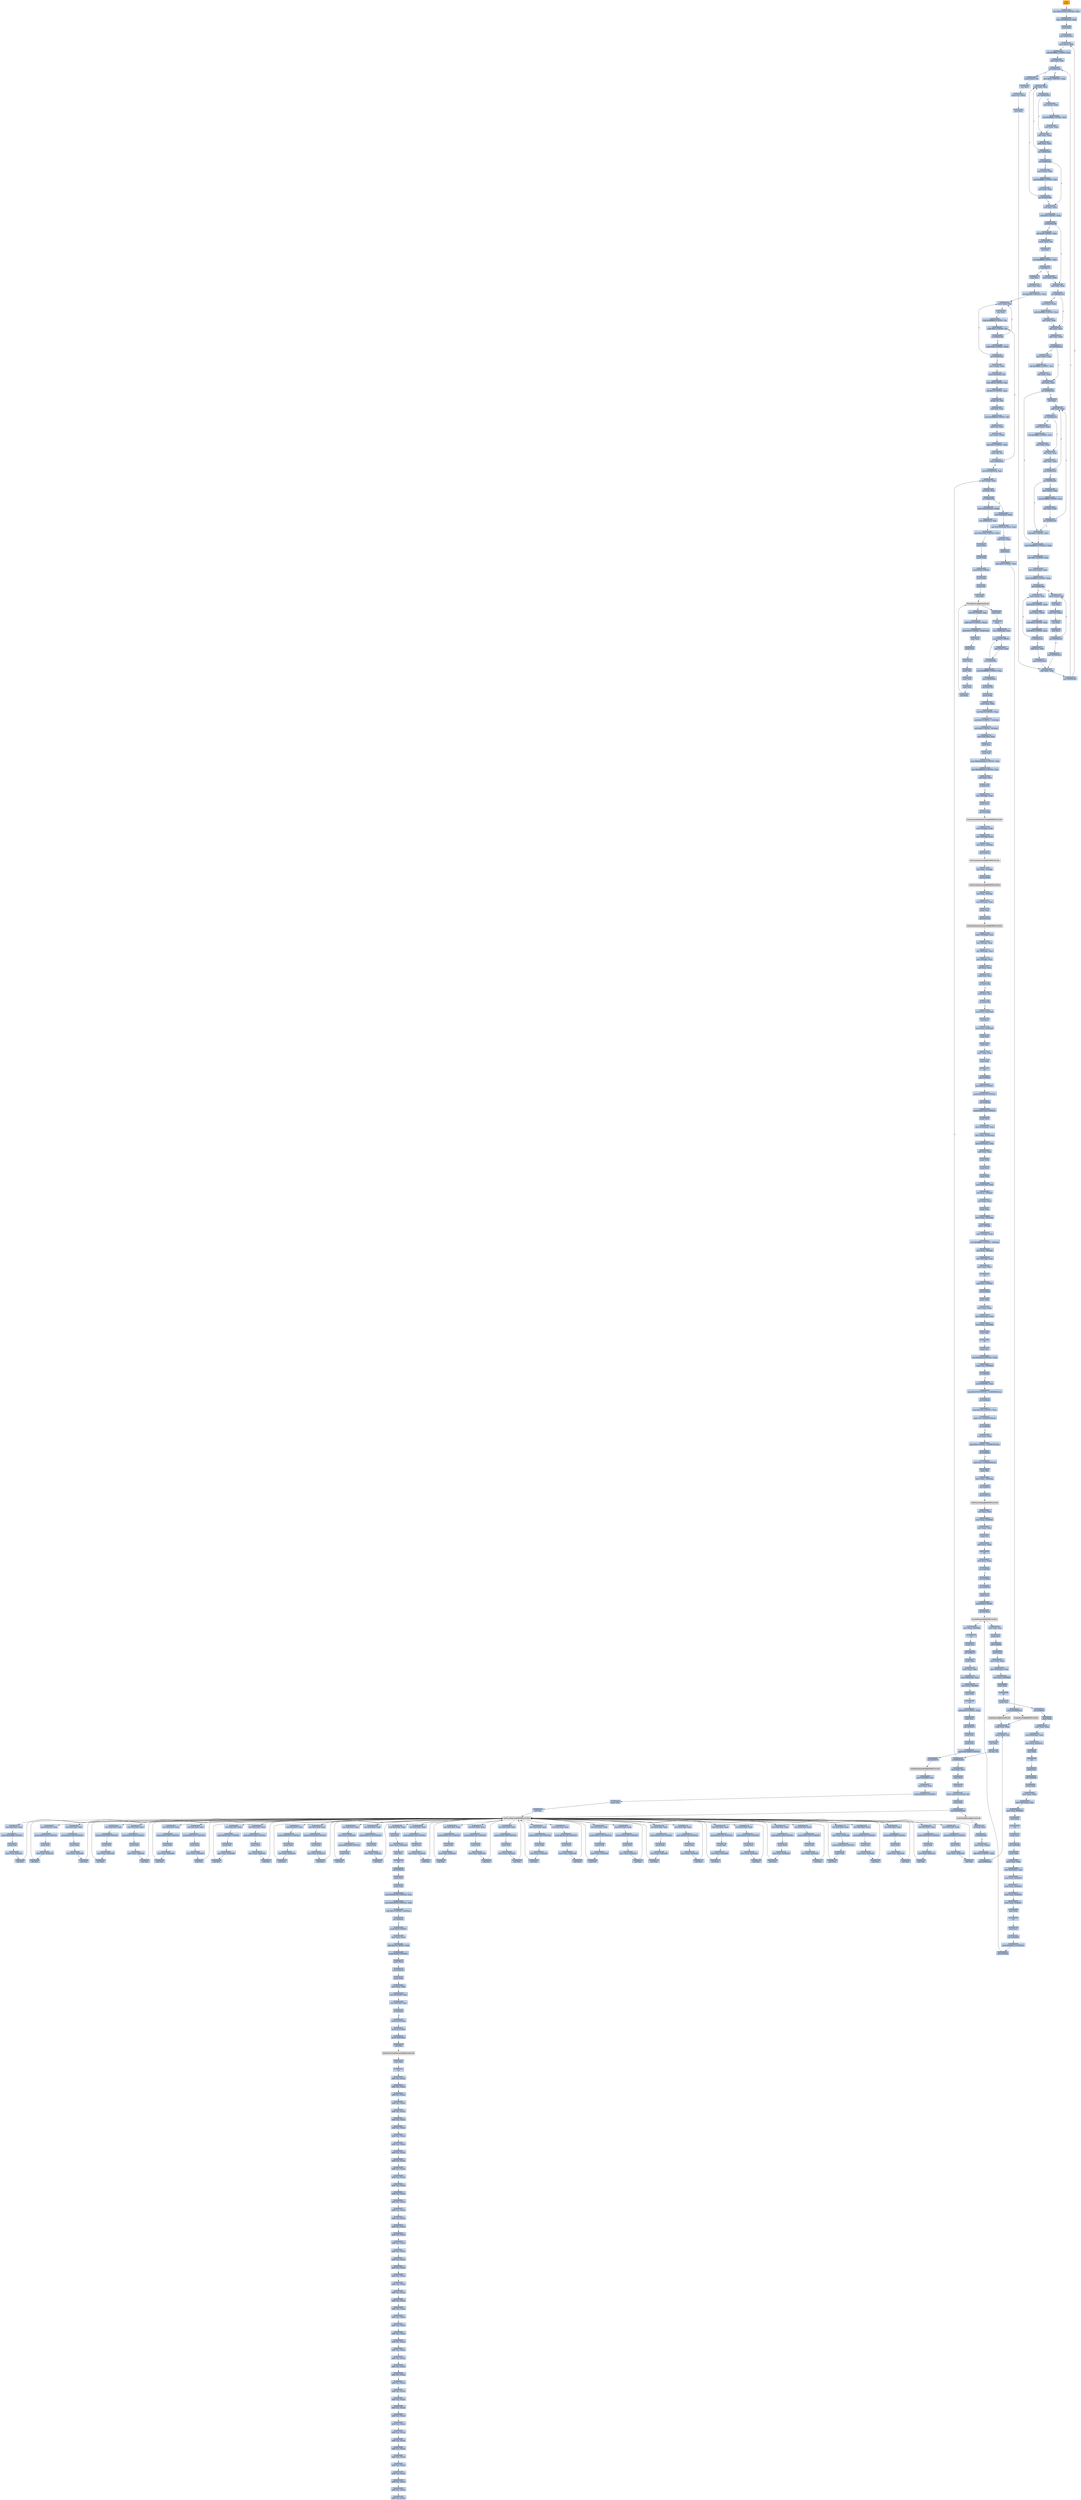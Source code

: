 digraph G {
node[shape=rectangle,style=filled,fillcolor=lightsteelblue,color=lightsteelblue]
bgcolor="transparent"
a0x0042edb0pusha_[label="start\npusha ",fillcolor="orange",color="lightgrey"];
a0x0042edb1movl_0x41e000UINT32_esi[label="0x0042edb1\nmovl $0x41e000<UINT32>, %esi"];
a0x0042edb6leal__118784esi__edi[label="0x0042edb6\nleal -118784(%esi), %edi"];
a0x0042edbcpushl_edi[label="0x0042edbc\npushl %edi"];
a0x0042edbdjmp_0x0042edca[label="0x0042edbd\njmp 0x0042edca"];
a0x0042edcamovl_esi__ebx[label="0x0042edca\nmovl (%esi), %ebx"];
a0x0042edccsubl_0xfffffffcUINT8_esi[label="0x0042edcc\nsubl $0xfffffffc<UINT8>, %esi"];
a0x0042edcfadcl_ebx_ebx[label="0x0042edcf\nadcl %ebx, %ebx"];
a0x0042edd1jb_0x0042edc0[label="0x0042edd1\njb 0x0042edc0"];
a0x0042edc0movb_esi__al[label="0x0042edc0\nmovb (%esi), %al"];
a0x0042edc2incl_esi[label="0x0042edc2\nincl %esi"];
a0x0042edc3movb_al_edi_[label="0x0042edc3\nmovb %al, (%edi)"];
a0x0042edc5incl_edi[label="0x0042edc5\nincl %edi"];
a0x0042edc6addl_ebx_ebx[label="0x0042edc6\naddl %ebx, %ebx"];
a0x0042edc8jne_0x0042edd1[label="0x0042edc8\njne 0x0042edd1"];
a0x0042edd3movl_0x1UINT32_eax[label="0x0042edd3\nmovl $0x1<UINT32>, %eax"];
a0x0042edd8addl_ebx_ebx[label="0x0042edd8\naddl %ebx, %ebx"];
a0x0042eddajne_0x0042ede3[label="0x0042edda\njne 0x0042ede3"];
a0x0042ede3adcl_eax_eax[label="0x0042ede3\nadcl %eax, %eax"];
a0x0042ede5addl_ebx_ebx[label="0x0042ede5\naddl %ebx, %ebx"];
a0x0042ede7jae_0x0042edd8[label="0x0042ede7\njae 0x0042edd8"];
a0x0042ede9jne_0x0042edf4[label="0x0042ede9\njne 0x0042edf4"];
a0x0042edf4xorl_ecx_ecx[label="0x0042edf4\nxorl %ecx, %ecx"];
a0x0042edf6subl_0x3UINT8_eax[label="0x0042edf6\nsubl $0x3<UINT8>, %eax"];
a0x0042edf9jb_0x0042ee08[label="0x0042edf9\njb 0x0042ee08"];
a0x0042edfbshll_0x8UINT8_eax[label="0x0042edfb\nshll $0x8<UINT8>, %eax"];
a0x0042edfemovb_esi__al[label="0x0042edfe\nmovb (%esi), %al"];
a0x0042ee00incl_esi[label="0x0042ee00\nincl %esi"];
a0x0042ee01xorl_0xffffffffUINT8_eax[label="0x0042ee01\nxorl $0xffffffff<UINT8>, %eax"];
a0x0042ee04je_0x0042ee7a[label="0x0042ee04\nje 0x0042ee7a"];
a0x0042ee06movl_eax_ebp[label="0x0042ee06\nmovl %eax, %ebp"];
a0x0042ee08addl_ebx_ebx[label="0x0042ee08\naddl %ebx, %ebx"];
a0x0042ee0ajne_0x0042ee13[label="0x0042ee0a\njne 0x0042ee13"];
a0x0042ee13adcl_ecx_ecx[label="0x0042ee13\nadcl %ecx, %ecx"];
a0x0042ee15addl_ebx_ebx[label="0x0042ee15\naddl %ebx, %ebx"];
a0x0042ee17jne_0x0042ee20[label="0x0042ee17\njne 0x0042ee20"];
a0x0042ee20adcl_ecx_ecx[label="0x0042ee20\nadcl %ecx, %ecx"];
a0x0042ee22jne_0x0042ee44[label="0x0042ee22\njne 0x0042ee44"];
a0x0042ee44cmpl_0xfffff300UINT32_ebp[label="0x0042ee44\ncmpl $0xfffff300<UINT32>, %ebp"];
a0x0042ee4aadcl_0x1UINT8_ecx[label="0x0042ee4a\nadcl $0x1<UINT8>, %ecx"];
a0x0042ee4dleal_ediebp__edx[label="0x0042ee4d\nleal (%edi,%ebp), %edx"];
a0x0042ee50cmpl_0xfffffffcUINT8_ebp[label="0x0042ee50\ncmpl $0xfffffffc<UINT8>, %ebp"];
a0x0042ee53jbe_0x0042ee64[label="0x0042ee53\njbe 0x0042ee64"];
a0x0042ee64movl_edx__eax[label="0x0042ee64\nmovl (%edx), %eax"];
a0x0042ee66addl_0x4UINT8_edx[label="0x0042ee66\naddl $0x4<UINT8>, %edx"];
a0x0042ee69movl_eax_edi_[label="0x0042ee69\nmovl %eax, (%edi)"];
a0x0042ee6baddl_0x4UINT8_edi[label="0x0042ee6b\naddl $0x4<UINT8>, %edi"];
a0x0042ee6esubl_0x4UINT8_ecx[label="0x0042ee6e\nsubl $0x4<UINT8>, %ecx"];
a0x0042ee71ja_0x0042ee64[label="0x0042ee71\nja 0x0042ee64"];
a0x0042ee73addl_ecx_edi[label="0x0042ee73\naddl %ecx, %edi"];
a0x0042ee75jmp_0x0042edc6[label="0x0042ee75\njmp 0x0042edc6"];
a0x0042ee55movb_edx__al[label="0x0042ee55\nmovb (%edx), %al"];
a0x0042ee57incl_edx[label="0x0042ee57\nincl %edx"];
a0x0042ee58movb_al_edi_[label="0x0042ee58\nmovb %al, (%edi)"];
a0x0042ee5aincl_edi[label="0x0042ee5a\nincl %edi"];
a0x0042ee5bdecl_ecx[label="0x0042ee5b\ndecl %ecx"];
a0x0042ee5cjne_0x0042ee55[label="0x0042ee5c\njne 0x0042ee55"];
a0x0042ee5ejmp_0x0042edc6[label="0x0042ee5e\njmp 0x0042edc6"];
a0x0042ee24incl_ecx[label="0x0042ee24\nincl %ecx"];
a0x0042ee25addl_ebx_ebx[label="0x0042ee25\naddl %ebx, %ebx"];
a0x0042ee27jne_0x0042ee30[label="0x0042ee27\njne 0x0042ee30"];
a0x0042ee30adcl_ecx_ecx[label="0x0042ee30\nadcl %ecx, %ecx"];
a0x0042ee32addl_ebx_ebx[label="0x0042ee32\naddl %ebx, %ebx"];
a0x0042ee34jae_0x0042ee25[label="0x0042ee34\njae 0x0042ee25"];
a0x0042ee36jne_0x0042ee41[label="0x0042ee36\njne 0x0042ee41"];
a0x0042ee41addl_0x2UINT8_ecx[label="0x0042ee41\naddl $0x2<UINT8>, %ecx"];
a0x0042edebmovl_esi__ebx[label="0x0042edeb\nmovl (%esi), %ebx"];
a0x0042ededsubl_0xfffffffcUINT8_esi[label="0x0042eded\nsubl $0xfffffffc<UINT8>, %esi"];
a0x0042edf0adcl_ebx_ebx[label="0x0042edf0\nadcl %ebx, %ebx"];
a0x0042edf2jae_0x0042edd8[label="0x0042edf2\njae 0x0042edd8"];
a0x0042eddcmovl_esi__ebx[label="0x0042eddc\nmovl (%esi), %ebx"];
a0x0042eddesubl_0xfffffffcUINT8_esi[label="0x0042edde\nsubl $0xfffffffc<UINT8>, %esi"];
a0x0042ede1adcl_ebx_ebx[label="0x0042ede1\nadcl %ebx, %ebx"];
a0x0042ee29movl_esi__ebx[label="0x0042ee29\nmovl (%esi), %ebx"];
a0x0042ee2bsubl_0xfffffffcUINT8_esi[label="0x0042ee2b\nsubl $0xfffffffc<UINT8>, %esi"];
a0x0042ee2eadcl_ebx_ebx[label="0x0042ee2e\nadcl %ebx, %ebx"];
a0x0042ee0cmovl_esi__ebx[label="0x0042ee0c\nmovl (%esi), %ebx"];
a0x0042ee0esubl_0xfffffffcUINT8_esi[label="0x0042ee0e\nsubl $0xfffffffc<UINT8>, %esi"];
a0x0042ee11adcl_ebx_ebx[label="0x0042ee11\nadcl %ebx, %ebx"];
a0x0042ee19movl_esi__ebx[label="0x0042ee19\nmovl (%esi), %ebx"];
a0x0042ee1bsubl_0xfffffffcUINT8_esi[label="0x0042ee1b\nsubl $0xfffffffc<UINT8>, %esi"];
a0x0042ee1eadcl_ebx_ebx[label="0x0042ee1e\nadcl %ebx, %ebx"];
a0x0042ee38movl_esi__ebx[label="0x0042ee38\nmovl (%esi), %ebx"];
a0x0042ee3asubl_0xfffffffcUINT8_esi[label="0x0042ee3a\nsubl $0xfffffffc<UINT8>, %esi"];
a0x0042ee3dadcl_ebx_ebx[label="0x0042ee3d\nadcl %ebx, %ebx"];
a0x0042ee3fjae_0x0042ee25[label="0x0042ee3f\njae 0x0042ee25"];
a0x0042ee7apopl_esi[label="0x0042ee7a\npopl %esi"];
a0x0042ee7bmovl_esi_edi[label="0x0042ee7b\nmovl %esi, %edi"];
a0x0042ee7dmovl_0x8feUINT32_ecx[label="0x0042ee7d\nmovl $0x8fe<UINT32>, %ecx"];
a0x0042ee82movb_edi__al[label="0x0042ee82\nmovb (%edi), %al"];
a0x0042ee84incl_edi[label="0x0042ee84\nincl %edi"];
a0x0042ee85subb_0xffffffe8UINT8_al[label="0x0042ee85\nsubb $0xffffffe8<UINT8>, %al"];
a0x0042ee87cmpb_0x1UINT8_al[label="0x0042ee87\ncmpb $0x1<UINT8>, %al"];
a0x0042ee89ja_0x0042ee82[label="0x0042ee89\nja 0x0042ee82"];
a0x0042ee8bcmpb_0xbUINT8_edi_[label="0x0042ee8b\ncmpb $0xb<UINT8>, (%edi)"];
a0x0042ee8ejne_0x0042ee82[label="0x0042ee8e\njne 0x0042ee82"];
a0x0042ee90movl_edi__eax[label="0x0042ee90\nmovl (%edi), %eax"];
a0x0042ee92movb_0x4edi__bl[label="0x0042ee92\nmovb 0x4(%edi), %bl"];
a0x0042ee95shrw_0x8UINT8_ax[label="0x0042ee95\nshrw $0x8<UINT8>, %ax"];
a0x0042ee99roll_0x10UINT8_eax[label="0x0042ee99\nroll $0x10<UINT8>, %eax"];
a0x0042ee9cxchgb_al_ah[label="0x0042ee9c\nxchgb %al, %ah"];
a0x0042ee9esubl_edi_eax[label="0x0042ee9e\nsubl %edi, %eax"];
a0x0042eea0subb_0xffffffe8UINT8_bl[label="0x0042eea0\nsubb $0xffffffe8<UINT8>, %bl"];
a0x0042eea3addl_esi_eax[label="0x0042eea3\naddl %esi, %eax"];
a0x0042eea5movl_eax_edi_[label="0x0042eea5\nmovl %eax, (%edi)"];
a0x0042eea7addl_0x5UINT8_edi[label="0x0042eea7\naddl $0x5<UINT8>, %edi"];
a0x0042eeaamovb_bl_al[label="0x0042eeaa\nmovb %bl, %al"];
a0x0042eeacloop_0x0042ee87[label="0x0042eeac\nloop 0x0042ee87"];
a0x0042eeaeleal_0x2c000esi__edi[label="0x0042eeae\nleal 0x2c000(%esi), %edi"];
a0x0042eeb4movl_edi__eax[label="0x0042eeb4\nmovl (%edi), %eax"];
a0x0042eeb6orl_eax_eax[label="0x0042eeb6\norl %eax, %eax"];
a0x0042eeb8je_0x0042eef6[label="0x0042eeb8\nje 0x0042eef6"];
a0x0042eebamovl_0x4edi__ebx[label="0x0042eeba\nmovl 0x4(%edi), %ebx"];
a0x0042eebdleal_0x2e550eaxesi__eax[label="0x0042eebd\nleal 0x2e550(%eax,%esi), %eax"];
a0x0042eec4addl_esi_ebx[label="0x0042eec4\naddl %esi, %ebx"];
a0x0042eec6pushl_eax[label="0x0042eec6\npushl %eax"];
a0x0042eec7addl_0x8UINT8_edi[label="0x0042eec7\naddl $0x8<UINT8>, %edi"];
a0x0042eecacall_0x2e5d8esi_[label="0x0042eeca\ncall 0x2e5d8(%esi)"];
LoadLibraryA_kernel32_dll[label="LoadLibraryA@kernel32.dll",fillcolor="lightgrey",color="lightgrey"];
a0x0042eed0xchgl_eax_ebp[label="0x0042eed0\nxchgl %eax, %ebp"];
a0x0042eed1movb_edi__al[label="0x0042eed1\nmovb (%edi), %al"];
a0x0042eed3incl_edi[label="0x0042eed3\nincl %edi"];
a0x0042eed4orb_al_al[label="0x0042eed4\norb %al, %al"];
a0x0042eed6je_0x0042eeb4[label="0x0042eed6\nje 0x0042eeb4"];
a0x0042eed8movl_edi_ecx[label="0x0042eed8\nmovl %edi, %ecx"];
a0x0042eedapushl_edi[label="0x0042eeda\npushl %edi"];
a0x0042eedbdecl_eax[label="0x0042eedb\ndecl %eax"];
a0x0042eedcrepnz_scasb_es_edi__al[label="0x0042eedc\nrepnz scasb %es:(%edi), %al"];
a0x0042eedepushl_ebp[label="0x0042eede\npushl %ebp"];
a0x0042eedfcall_0x2e5e0esi_[label="0x0042eedf\ncall 0x2e5e0(%esi)"];
GetProcAddress_kernel32_dll[label="GetProcAddress@kernel32.dll",fillcolor="lightgrey",color="lightgrey"];
a0x0042eee5orl_eax_eax[label="0x0042eee5\norl %eax, %eax"];
a0x0042eee7je_0x0042eef0[label="0x0042eee7\nje 0x0042eef0"];
a0x0042eee9movl_eax_ebx_[label="0x0042eee9\nmovl %eax, (%ebx)"];
a0x0042eeebaddl_0x4UINT8_ebx[label="0x0042eeeb\naddl $0x4<UINT8>, %ebx"];
a0x0042eeeejmp_0x0042eed1[label="0x0042eeee\njmp 0x0042eed1"];
GetProcAddress_KERNEL32_DLL[label="GetProcAddress@KERNEL32.DLL",fillcolor="lightgrey",color="lightgrey"];
LoadLibraryA_KERNEL32_DLL[label="LoadLibraryA@KERNEL32.DLL",fillcolor="lightgrey",color="lightgrey"];
a0x0042eef6movl_0x2e5e4esi__ebp[label="0x0042eef6\nmovl 0x2e5e4(%esi), %ebp"];
a0x0042eefcleal__4096esi__edi[label="0x0042eefc\nleal -4096(%esi), %edi"];
a0x0042ef02movl_0x1000UINT32_ebx[label="0x0042ef02\nmovl $0x1000<UINT32>, %ebx"];
a0x0042ef07pushl_eax[label="0x0042ef07\npushl %eax"];
a0x0042ef08pushl_esp[label="0x0042ef08\npushl %esp"];
a0x0042ef09pushl_0x4UINT8[label="0x0042ef09\npushl $0x4<UINT8>"];
a0x0042ef0bpushl_ebx[label="0x0042ef0b\npushl %ebx"];
a0x0042ef0cpushl_edi[label="0x0042ef0c\npushl %edi"];
a0x0042ef0dcall_ebp[label="0x0042ef0d\ncall %ebp"];
VirtualProtect_kernel32_dll[label="VirtualProtect@kernel32.dll",fillcolor="lightgrey",color="lightgrey"];
a0x0042ef0fleal_0x217edi__eax[label="0x0042ef0f\nleal 0x217(%edi), %eax"];
a0x0042ef15andb_0x7fUINT8_eax_[label="0x0042ef15\nandb $0x7f<UINT8>, (%eax)"];
a0x0042ef18andb_0x7fUINT8_0x28eax_[label="0x0042ef18\nandb $0x7f<UINT8>, 0x28(%eax)"];
a0x0042ef1cpopl_eax[label="0x0042ef1c\npopl %eax"];
a0x0042ef1dpushl_eax[label="0x0042ef1d\npushl %eax"];
a0x0042ef1epushl_esp[label="0x0042ef1e\npushl %esp"];
a0x0042ef1fpushl_eax[label="0x0042ef1f\npushl %eax"];
a0x0042ef20pushl_ebx[label="0x0042ef20\npushl %ebx"];
a0x0042ef21pushl_edi[label="0x0042ef21\npushl %edi"];
a0x0042ef22call_ebp[label="0x0042ef22\ncall %ebp"];
a0x0042ef24popl_eax[label="0x0042ef24\npopl %eax"];
a0x0042ef25popa_[label="0x0042ef25\npopa "];
a0x0042ef26leal__128esp__eax[label="0x0042ef26\nleal -128(%esp), %eax"];
a0x0042ef2apushl_0x0UINT8[label="0x0042ef2a\npushl $0x0<UINT8>"];
a0x0042ef2ccmpl_eax_esp[label="0x0042ef2c\ncmpl %eax, %esp"];
a0x0042ef2ejne_0x0042ef2a[label="0x0042ef2e\njne 0x0042ef2a"];
a0x0042ef30subl_0xffffff80UINT8_esp[label="0x0042ef30\nsubl $0xffffff80<UINT8>, %esp"];
a0x0042ef33jmp_0x00409bbe[label="0x0042ef33\njmp 0x00409bbe"];
a0x00409bbecall_0x41270c[label="0x00409bbe\ncall 0x41270c"];
a0x0041270cpushl_ebp[label="0x0041270c\npushl %ebp"];
a0x0041270dmovl_esp_ebp[label="0x0041270d\nmovl %esp, %ebp"];
a0x0041270fsubl_0x14UINT8_esp[label="0x0041270f\nsubl $0x14<UINT8>, %esp"];
a0x00412712andl_0x0UINT8__12ebp_[label="0x00412712\nandl $0x0<UINT8>, -12(%ebp)"];
a0x00412716andl_0x0UINT8__8ebp_[label="0x00412716\nandl $0x0<UINT8>, -8(%ebp)"];
a0x0041271amovl_0x427be0_eax[label="0x0041271a\nmovl 0x427be0, %eax"];
a0x0041271fpushl_esi[label="0x0041271f\npushl %esi"];
a0x00412720pushl_edi[label="0x00412720\npushl %edi"];
a0x00412721movl_0xbb40e64eUINT32_edi[label="0x00412721\nmovl $0xbb40e64e<UINT32>, %edi"];
a0x00412726movl_0xffff0000UINT32_esi[label="0x00412726\nmovl $0xffff0000<UINT32>, %esi"];
a0x0041272bcmpl_edi_eax[label="0x0041272b\ncmpl %edi, %eax"];
a0x0041272dje_0x41273c[label="0x0041272d\nje 0x41273c"];
a0x0041273cleal__12ebp__eax[label="0x0041273c\nleal -12(%ebp), %eax"];
a0x0041273fpushl_eax[label="0x0041273f\npushl %eax"];
a0x00412740call_0x419080[label="0x00412740\ncall 0x419080"];
GetSystemTimeAsFileTime_KERNEL32_DLL[label="GetSystemTimeAsFileTime@KERNEL32.DLL",fillcolor="lightgrey",color="lightgrey"];
a0x00412746movl__8ebp__eax[label="0x00412746\nmovl -8(%ebp), %eax"];
a0x00412749xorl__12ebp__eax[label="0x00412749\nxorl -12(%ebp), %eax"];
a0x0041274cmovl_eax__4ebp_[label="0x0041274c\nmovl %eax, -4(%ebp)"];
a0x0041274fcall_0x41911c[label="0x0041274f\ncall 0x41911c"];
GetCurrentThreadId_KERNEL32_DLL[label="GetCurrentThreadId@KERNEL32.DLL",fillcolor="lightgrey",color="lightgrey"];
a0x00412755xorl_eax__4ebp_[label="0x00412755\nxorl %eax, -4(%ebp)"];
a0x00412758call_0x4190bc[label="0x00412758\ncall 0x4190bc"];
GetCurrentProcessId_KERNEL32_DLL[label="GetCurrentProcessId@KERNEL32.DLL",fillcolor="lightgrey",color="lightgrey"];
a0x0041275exorl_eax__4ebp_[label="0x0041275e\nxorl %eax, -4(%ebp)"];
a0x00412761leal__20ebp__eax[label="0x00412761\nleal -20(%ebp), %eax"];
a0x00412764pushl_eax[label="0x00412764\npushl %eax"];
a0x00412765call_0x419190[label="0x00412765\ncall 0x419190"];
QueryPerformanceCounter_KERNEL32_DLL[label="QueryPerformanceCounter@KERNEL32.DLL",fillcolor="lightgrey",color="lightgrey"];
a0x0041276bmovl__16ebp__ecx[label="0x0041276b\nmovl -16(%ebp), %ecx"];
a0x0041276eleal__4ebp__eax[label="0x0041276e\nleal -4(%ebp), %eax"];
a0x00412771xorl__20ebp__ecx[label="0x00412771\nxorl -20(%ebp), %ecx"];
a0x00412774xorl__4ebp__ecx[label="0x00412774\nxorl -4(%ebp), %ecx"];
a0x00412777xorl_eax_ecx[label="0x00412777\nxorl %eax, %ecx"];
a0x00412779cmpl_edi_ecx[label="0x00412779\ncmpl %edi, %ecx"];
a0x0041277bjne_0x412784[label="0x0041277b\njne 0x412784"];
a0x00412784testl_ecx_esi[label="0x00412784\ntestl %ecx, %esi"];
a0x00412786jne_0x412794[label="0x00412786\njne 0x412794"];
a0x00412794movl_ecx_0x427be0[label="0x00412794\nmovl %ecx, 0x427be0"];
a0x0041279anotl_ecx[label="0x0041279a\nnotl %ecx"];
a0x0041279cmovl_ecx_0x427be4[label="0x0041279c\nmovl %ecx, 0x427be4"];
a0x004127a2popl_edi[label="0x004127a2\npopl %edi"];
a0x004127a3popl_esi[label="0x004127a3\npopl %esi"];
a0x004127a4movl_ebp_esp[label="0x004127a4\nmovl %ebp, %esp"];
a0x004127a6popl_ebp[label="0x004127a6\npopl %ebp"];
a0x004127a7ret[label="0x004127a7\nret"];
a0x00409bc3jmp_0x409a43[label="0x00409bc3\njmp 0x409a43"];
a0x00409a43pushl_0x14UINT8[label="0x00409a43\npushl $0x14<UINT8>"];
a0x00409a45pushl_0x425518UINT32[label="0x00409a45\npushl $0x425518<UINT32>"];
a0x00409a4acall_0x40ba90[label="0x00409a4a\ncall 0x40ba90"];
a0x0040ba90pushl_0x407ea0UINT32[label="0x0040ba90\npushl $0x407ea0<UINT32>"];
a0x0040ba95pushl_fs_0[label="0x0040ba95\npushl %fs:0"];
a0x0040ba9cmovl_0x10esp__eax[label="0x0040ba9c\nmovl 0x10(%esp), %eax"];
a0x0040baa0movl_ebp_0x10esp_[label="0x0040baa0\nmovl %ebp, 0x10(%esp)"];
a0x0040baa4leal_0x10esp__ebp[label="0x0040baa4\nleal 0x10(%esp), %ebp"];
a0x0040baa8subl_eax_esp[label="0x0040baa8\nsubl %eax, %esp"];
a0x0040baaapushl_ebx[label="0x0040baaa\npushl %ebx"];
a0x0040baabpushl_esi[label="0x0040baab\npushl %esi"];
a0x0040baacpushl_edi[label="0x0040baac\npushl %edi"];
a0x0040baadmovl_0x427be0_eax[label="0x0040baad\nmovl 0x427be0, %eax"];
a0x0040bab2xorl_eax__4ebp_[label="0x0040bab2\nxorl %eax, -4(%ebp)"];
a0x0040bab5xorl_ebp_eax[label="0x0040bab5\nxorl %ebp, %eax"];
a0x0040bab7pushl_eax[label="0x0040bab7\npushl %eax"];
a0x0040bab8movl_esp__24ebp_[label="0x0040bab8\nmovl %esp, -24(%ebp)"];
a0x0040babbpushl__8ebp_[label="0x0040babb\npushl -8(%ebp)"];
a0x0040babemovl__4ebp__eax[label="0x0040babe\nmovl -4(%ebp), %eax"];
a0x0040bac1movl_0xfffffffeUINT32__4ebp_[label="0x0040bac1\nmovl $0xfffffffe<UINT32>, -4(%ebp)"];
a0x0040bac8movl_eax__8ebp_[label="0x0040bac8\nmovl %eax, -8(%ebp)"];
a0x0040bacbleal__16ebp__eax[label="0x0040bacb\nleal -16(%ebp), %eax"];
a0x0040bacemovl_eax_fs_0[label="0x0040bace\nmovl %eax, %fs:0"];
a0x0040bad4ret[label="0x0040bad4\nret"];
a0x00409a4fpushl_0x1UINT8[label="0x00409a4f\npushl $0x1<UINT8>"];
a0x00409a51call_0x4126bf[label="0x00409a51\ncall 0x4126bf"];
a0x004126bfpushl_ebp[label="0x004126bf\npushl %ebp"];
a0x004126c0movl_esp_ebp[label="0x004126c0\nmovl %esp, %ebp"];
a0x004126c2movl_0x8ebp__eax[label="0x004126c2\nmovl 0x8(%ebp), %eax"];
a0x004126c5movl_eax_0x4298d0[label="0x004126c5\nmovl %eax, 0x4298d0"];
a0x004126capopl_ebp[label="0x004126ca\npopl %ebp"];
a0x004126cbret[label="0x004126cb\nret"];
a0x00409a56popl_ecx[label="0x00409a56\npopl %ecx"];
a0x00409a57movl_0x5a4dUINT32_eax[label="0x00409a57\nmovl $0x5a4d<UINT32>, %eax"];
a0x00409a5ccmpw_ax_0x400000[label="0x00409a5c\ncmpw %ax, 0x400000"];
a0x00409a63je_0x409a69[label="0x00409a63\nje 0x409a69"];
a0x00409a69movl_0x40003c_eax[label="0x00409a69\nmovl 0x40003c, %eax"];
a0x00409a6ecmpl_0x4550UINT32_0x400000eax_[label="0x00409a6e\ncmpl $0x4550<UINT32>, 0x400000(%eax)"];
a0x00409a78jne_0x409a65[label="0x00409a78\njne 0x409a65"];
a0x00409a7amovl_0x10bUINT32_ecx[label="0x00409a7a\nmovl $0x10b<UINT32>, %ecx"];
a0x00409a7fcmpw_cx_0x400018eax_[label="0x00409a7f\ncmpw %cx, 0x400018(%eax)"];
a0x00409a86jne_0x409a65[label="0x00409a86\njne 0x409a65"];
a0x00409a88xorl_ebx_ebx[label="0x00409a88\nxorl %ebx, %ebx"];
a0x00409a8acmpl_0xeUINT8_0x400074eax_[label="0x00409a8a\ncmpl $0xe<UINT8>, 0x400074(%eax)"];
a0x00409a91jbe_0x409a9c[label="0x00409a91\njbe 0x409a9c"];
a0x00409a93cmpl_ebx_0x4000e8eax_[label="0x00409a93\ncmpl %ebx, 0x4000e8(%eax)"];
a0x00409a99setne_bl[label="0x00409a99\nsetne %bl"];
a0x00409a9cmovl_ebx__28ebp_[label="0x00409a9c\nmovl %ebx, -28(%ebp)"];
a0x00409a9fcall_0x40bbc0[label="0x00409a9f\ncall 0x40bbc0"];
a0x0040bbc0call_0x419178[label="0x0040bbc0\ncall 0x419178"];
GetProcessHeap_KERNEL32_DLL[label="GetProcessHeap@KERNEL32.DLL",fillcolor="lightgrey",color="lightgrey"];
a0x0040bbc6xorl_ecx_ecx[label="0x0040bbc6\nxorl %ecx, %ecx"];
a0x0040bbc8movl_eax_0x429f30[label="0x0040bbc8\nmovl %eax, 0x429f30"];
a0x0040bbcdtestl_eax_eax[label="0x0040bbcd\ntestl %eax, %eax"];
a0x0040bbcfsetne_cl[label="0x0040bbcf\nsetne %cl"];
a0x0040bbd2movl_ecx_eax[label="0x0040bbd2\nmovl %ecx, %eax"];
a0x0040bbd4ret[label="0x0040bbd4\nret"];
a0x00409aa4testl_eax_eax[label="0x00409aa4\ntestl %eax, %eax"];
a0x00409aa6jne_0x409ab0[label="0x00409aa6\njne 0x409ab0"];
a0x00409ab0call_0x40ab06[label="0x00409ab0\ncall 0x40ab06"];
a0x0040ab06call_0x406338[label="0x0040ab06\ncall 0x406338"];
a0x00406338pushl_esi[label="0x00406338\npushl %esi"];
a0x00406339pushl_0x0UINT8[label="0x00406339\npushl $0x0<UINT8>"];
a0x0040633bcall_0x4190e4[label="0x0040633b\ncall 0x4190e4"];
EncodePointer_KERNEL32_DLL[label="EncodePointer@KERNEL32.DLL",fillcolor="lightgrey",color="lightgrey"];
a0x00406341movl_eax_esi[label="0x00406341\nmovl %eax, %esi"];
a0x00406343pushl_esi[label="0x00406343\npushl %esi"];
a0x00406344call_0x40b83f[label="0x00406344\ncall 0x40b83f"];
a0x0040b83fpushl_ebp[label="0x0040b83f\npushl %ebp"];
a0x0040b840movl_esp_ebp[label="0x0040b840\nmovl %esp, %ebp"];
a0x0040b842movl_0x8ebp__eax[label="0x0040b842\nmovl 0x8(%ebp), %eax"];
a0x0040b845movl_eax_0x429f08[label="0x0040b845\nmovl %eax, 0x429f08"];
a0x0040b84apopl_ebp[label="0x0040b84a\npopl %ebp"];
a0x0040b84bret[label="0x0040b84b\nret"];
a0x00406349pushl_esi[label="0x00406349\npushl %esi"];
a0x0040634acall_0x409ced[label="0x0040634a\ncall 0x409ced"];
a0x00409cedpushl_ebp[label="0x00409ced\npushl %ebp"];
a0x00409ceemovl_esp_ebp[label="0x00409cee\nmovl %esp, %ebp"];
a0x00409cf0movl_0x8ebp__eax[label="0x00409cf0\nmovl 0x8(%ebp), %eax"];
a0x00409cf3movl_eax_0x42975c[label="0x00409cf3\nmovl %eax, 0x42975c"];
a0x00409cf8popl_ebp[label="0x00409cf8\npopl %ebp"];
a0x00409cf9ret[label="0x00409cf9\nret"];
a0x0040634fpushl_esi[label="0x0040634f\npushl %esi"];
a0x00406350call_0x40b84c[label="0x00406350\ncall 0x40b84c"];
a0x0040b84cpushl_ebp[label="0x0040b84c\npushl %ebp"];
a0x0040b84dmovl_esp_ebp[label="0x0040b84d\nmovl %esp, %ebp"];
a0x0040b84fmovl_0x8ebp__eax[label="0x0040b84f\nmovl 0x8(%ebp), %eax"];
a0x0040b852movl_eax_0x429f0c[label="0x0040b852\nmovl %eax, 0x429f0c"];
a0x0040b857popl_ebp[label="0x0040b857\npopl %ebp"];
a0x0040b858ret[label="0x0040b858\nret"];
a0x00406355pushl_esi[label="0x00406355\npushl %esi"];
a0x00406356call_0x40b866[label="0x00406356\ncall 0x40b866"];
a0x0040b866pushl_ebp[label="0x0040b866\npushl %ebp"];
a0x0040b867movl_esp_ebp[label="0x0040b867\nmovl %esp, %ebp"];
a0x0040b869movl_0x8ebp__eax[label="0x0040b869\nmovl 0x8(%ebp), %eax"];
a0x0040b86cmovl_eax_0x429f10[label="0x0040b86c\nmovl %eax, 0x429f10"];
a0x0040b871movl_eax_0x429f14[label="0x0040b871\nmovl %eax, 0x429f14"];
a0x0040b876movl_eax_0x429f18[label="0x0040b876\nmovl %eax, 0x429f18"];
a0x0040b87bmovl_eax_0x429f1c[label="0x0040b87b\nmovl %eax, 0x429f1c"];
a0x0040b880popl_ebp[label="0x0040b880\npopl %ebp"];
a0x0040b881ret[label="0x0040b881\nret"];
a0x0040635bpushl_esi[label="0x0040635b\npushl %esi"];
a0x0040635ccall_0x40b808[label="0x0040635c\ncall 0x40b808"];
a0x0040b808pushl_0x40b7c1UINT32[label="0x0040b808\npushl $0x40b7c1<UINT32>"];
a0x0040b80dcall_0x4190e4[label="0x0040b80d\ncall 0x4190e4"];
a0x0040b813movl_eax_0x429f04[label="0x0040b813\nmovl %eax, 0x429f04"];
a0x0040b818ret[label="0x0040b818\nret"];
a0x00406361pushl_esi[label="0x00406361\npushl %esi"];
a0x00406362call_0x40ba77[label="0x00406362\ncall 0x40ba77"];
a0x0040ba77pushl_ebp[label="0x0040ba77\npushl %ebp"];
a0x0040ba78movl_esp_ebp[label="0x0040ba78\nmovl %esp, %ebp"];
a0x0040ba7amovl_0x8ebp__eax[label="0x0040ba7a\nmovl 0x8(%ebp), %eax"];
a0x0040ba7dmovl_eax_0x429f24[label="0x0040ba7d\nmovl %eax, 0x429f24"];
a0x0040ba82popl_ebp[label="0x0040ba82\npopl %ebp"];
a0x0040ba83ret[label="0x0040ba83\nret"];
a0x00406367addl_0x18UINT8_esp[label="0x00406367\naddl $0x18<UINT8>, %esp"];
a0x0040636apopl_esi[label="0x0040636a\npopl %esi"];
a0x0040636bjmp_0x40af1e[label="0x0040636b\njmp 0x40af1e"];
a0x0040af1epushl_esi[label="0x0040af1e\npushl %esi"];
a0x0040af1fpushl_edi[label="0x0040af1f\npushl %edi"];
a0x0040af20pushl_0x420fb0UINT32[label="0x0040af20\npushl $0x420fb0<UINT32>"];
a0x0040af25call_0x419174[label="0x0040af25\ncall 0x419174"];
GetModuleHandleW_KERNEL32_DLL[label="GetModuleHandleW@KERNEL32.DLL",fillcolor="lightgrey",color="lightgrey"];
a0x0040af2bmovl_0x4190b8_esi[label="0x0040af2b\nmovl 0x4190b8, %esi"];
a0x0040af31movl_eax_edi[label="0x0040af31\nmovl %eax, %edi"];
a0x0040af33pushl_0x420fccUINT32[label="0x0040af33\npushl $0x420fcc<UINT32>"];
a0x0040af38pushl_edi[label="0x0040af38\npushl %edi"];
a0x0040af39call_esi[label="0x0040af39\ncall %esi"];
a0x0040af3bxorl_0x427be0_eax[label="0x0040af3b\nxorl 0x427be0, %eax"];
a0x0040af41pushl_0x420fd8UINT32[label="0x0040af41\npushl $0x420fd8<UINT32>"];
a0x0040af46pushl_edi[label="0x0040af46\npushl %edi"];
a0x0040af47movl_eax_0x42a1e0[label="0x0040af47\nmovl %eax, 0x42a1e0"];
a0x0040af4ccall_esi[label="0x0040af4c\ncall %esi"];
a0x0040af4exorl_0x427be0_eax[label="0x0040af4e\nxorl 0x427be0, %eax"];
a0x0040af54pushl_0x420fe0UINT32[label="0x0040af54\npushl $0x420fe0<UINT32>"];
a0x0040af59pushl_edi[label="0x0040af59\npushl %edi"];
a0x0040af5amovl_eax_0x42a1e4[label="0x0040af5a\nmovl %eax, 0x42a1e4"];
a0x0040af5fcall_esi[label="0x0040af5f\ncall %esi"];
a0x0040af61xorl_0x427be0_eax[label="0x0040af61\nxorl 0x427be0, %eax"];
a0x0040af67pushl_0x420fecUINT32[label="0x0040af67\npushl $0x420fec<UINT32>"];
a0x0040af6cpushl_edi[label="0x0040af6c\npushl %edi"];
a0x0040af6dmovl_eax_0x42a1e8[label="0x0040af6d\nmovl %eax, 0x42a1e8"];
a0x0040af72call_esi[label="0x0040af72\ncall %esi"];
a0x0040af74xorl_0x427be0_eax[label="0x0040af74\nxorl 0x427be0, %eax"];
a0x0040af7apushl_0x420ff8UINT32[label="0x0040af7a\npushl $0x420ff8<UINT32>"];
a0x0040af7fpushl_edi[label="0x0040af7f\npushl %edi"];
a0x0040af80movl_eax_0x42a1ec[label="0x0040af80\nmovl %eax, 0x42a1ec"];
a0x0040af85call_esi[label="0x0040af85\ncall %esi"];
a0x0040af87xorl_0x427be0_eax[label="0x0040af87\nxorl 0x427be0, %eax"];
a0x0040af8dpushl_0x421014UINT32[label="0x0040af8d\npushl $0x421014<UINT32>"];
a0x0040af92pushl_edi[label="0x0040af92\npushl %edi"];
a0x0040af93movl_eax_0x42a1f0[label="0x0040af93\nmovl %eax, 0x42a1f0"];
a0x0040af98call_esi[label="0x0040af98\ncall %esi"];
a0x0040af9axorl_0x427be0_eax[label="0x0040af9a\nxorl 0x427be0, %eax"];
a0x0040afa0pushl_0x421024UINT32[label="0x0040afa0\npushl $0x421024<UINT32>"];
a0x0040afa5pushl_edi[label="0x0040afa5\npushl %edi"];
a0x0040afa6movl_eax_0x42a1f4[label="0x0040afa6\nmovl %eax, 0x42a1f4"];
a0x0040afabcall_esi[label="0x0040afab\ncall %esi"];
a0x0040afadxorl_0x427be0_eax[label="0x0040afad\nxorl 0x427be0, %eax"];
a0x0040afb3pushl_0x421038UINT32[label="0x0040afb3\npushl $0x421038<UINT32>"];
a0x0040afb8pushl_edi[label="0x0040afb8\npushl %edi"];
a0x0040afb9movl_eax_0x42a1f8[label="0x0040afb9\nmovl %eax, 0x42a1f8"];
a0x0040afbecall_esi[label="0x0040afbe\ncall %esi"];
a0x0040afc0xorl_0x427be0_eax[label="0x0040afc0\nxorl 0x427be0, %eax"];
a0x0040afc6pushl_0x421050UINT32[label="0x0040afc6\npushl $0x421050<UINT32>"];
a0x0040afcbpushl_edi[label="0x0040afcb\npushl %edi"];
a0x0040afccmovl_eax_0x42a1fc[label="0x0040afcc\nmovl %eax, 0x42a1fc"];
a0x0040afd1call_esi[label="0x0040afd1\ncall %esi"];
a0x0040afd3xorl_0x427be0_eax[label="0x0040afd3\nxorl 0x427be0, %eax"];
a0x0040afd9pushl_0x421068UINT32[label="0x0040afd9\npushl $0x421068<UINT32>"];
a0x0040afdepushl_edi[label="0x0040afde\npushl %edi"];
a0x0040afdfmovl_eax_0x42a200[label="0x0040afdf\nmovl %eax, 0x42a200"];
a0x0040afe4call_esi[label="0x0040afe4\ncall %esi"];
a0x0040afe6xorl_0x427be0_eax[label="0x0040afe6\nxorl 0x427be0, %eax"];
a0x0040afecpushl_0x42107cUINT32[label="0x0040afec\npushl $0x42107c<UINT32>"];
a0x0040aff1pushl_edi[label="0x0040aff1\npushl %edi"];
a0x0040aff2movl_eax_0x42a204[label="0x0040aff2\nmovl %eax, 0x42a204"];
a0x0040aff7call_esi[label="0x0040aff7\ncall %esi"];
a0x0040aff9xorl_0x427be0_eax[label="0x0040aff9\nxorl 0x427be0, %eax"];
a0x0040afffpushl_0x42109cUINT32[label="0x0040afff\npushl $0x42109c<UINT32>"];
a0x0040b004pushl_edi[label="0x0040b004\npushl %edi"];
a0x0040b005movl_eax_0x42a208[label="0x0040b005\nmovl %eax, 0x42a208"];
a0x0040b00acall_esi[label="0x0040b00a\ncall %esi"];
a0x0040b00cxorl_0x427be0_eax[label="0x0040b00c\nxorl 0x427be0, %eax"];
a0x0040b012pushl_0x4210b4UINT32[label="0x0040b012\npushl $0x4210b4<UINT32>"];
a0x0040b017pushl_edi[label="0x0040b017\npushl %edi"];
a0x0040b018movl_eax_0x42a20c[label="0x0040b018\nmovl %eax, 0x42a20c"];
a0x0040b01dcall_esi[label="0x0040b01d\ncall %esi"];
a0x0040b01fxorl_0x427be0_eax[label="0x0040b01f\nxorl 0x427be0, %eax"];
a0x0040b025pushl_0x4210ccUINT32[label="0x0040b025\npushl $0x4210cc<UINT32>"];
a0x0040b02apushl_edi[label="0x0040b02a\npushl %edi"];
a0x0040b02bmovl_eax_0x42a210[label="0x0040b02b\nmovl %eax, 0x42a210"];
a0x0040b030call_esi[label="0x0040b030\ncall %esi"];
a0x0040b032xorl_0x427be0_eax[label="0x0040b032\nxorl 0x427be0, %eax"];
a0x0040b038pushl_0x4210e0UINT32[label="0x0040b038\npushl $0x4210e0<UINT32>"];
a0x0040b03dpushl_edi[label="0x0040b03d\npushl %edi"];
a0x0040b03emovl_eax_0x42a214[label="0x0040b03e\nmovl %eax, 0x42a214"];
a0x0040b043call_esi[label="0x0040b043\ncall %esi"];
a0x0040b045xorl_0x427be0_eax[label="0x0040b045\nxorl 0x427be0, %eax"];
a0x0040b04bmovl_eax_0x42a218[label="0x0040b04b\nmovl %eax, 0x42a218"];
a0x0040b050pushl_0x4210f4UINT32[label="0x0040b050\npushl $0x4210f4<UINT32>"];
a0x0040b055pushl_edi[label="0x0040b055\npushl %edi"];
a0x0040b056call_esi[label="0x0040b056\ncall %esi"];
a0x0040b058xorl_0x427be0_eax[label="0x0040b058\nxorl 0x427be0, %eax"];
a0x0040b05epushl_0x421110UINT32[label="0x0040b05e\npushl $0x421110<UINT32>"];
a0x0040b063pushl_edi[label="0x0040b063\npushl %edi"];
a0x0040b064movl_eax_0x42a21c[label="0x0040b064\nmovl %eax, 0x42a21c"];
a0x0040b069call_esi[label="0x0040b069\ncall %esi"];
a0x0040b06bxorl_0x427be0_eax[label="0x0040b06b\nxorl 0x427be0, %eax"];
a0x0040b071pushl_0x421130UINT32[label="0x0040b071\npushl $0x421130<UINT32>"];
a0x0040b076pushl_edi[label="0x0040b076\npushl %edi"];
a0x0040b077movl_eax_0x42a220[label="0x0040b077\nmovl %eax, 0x42a220"];
a0x0040b07ccall_esi[label="0x0040b07c\ncall %esi"];
a0x0040b07exorl_0x427be0_eax[label="0x0040b07e\nxorl 0x427be0, %eax"];
a0x0040b084pushl_0x42114cUINT32[label="0x0040b084\npushl $0x42114c<UINT32>"];
a0x0040b089pushl_edi[label="0x0040b089\npushl %edi"];
a0x0040b08amovl_eax_0x42a224[label="0x0040b08a\nmovl %eax, 0x42a224"];
a0x0040b08fcall_esi[label="0x0040b08f\ncall %esi"];
a0x0040b091xorl_0x427be0_eax[label="0x0040b091\nxorl 0x427be0, %eax"];
a0x0040b097pushl_0x42116cUINT32[label="0x0040b097\npushl $0x42116c<UINT32>"];
a0x0040b09cpushl_edi[label="0x0040b09c\npushl %edi"];
a0x0040b09dmovl_eax_0x42a228[label="0x0040b09d\nmovl %eax, 0x42a228"];
a0x0040b0a2call_esi[label="0x0040b0a2\ncall %esi"];
a0x0040b0a4xorl_0x427be0_eax[label="0x0040b0a4\nxorl 0x427be0, %eax"];
a0x0040b0aapushl_0x421180UINT32[label="0x0040b0aa\npushl $0x421180<UINT32>"];
a0x0040b0afpushl_edi[label="0x0040b0af\npushl %edi"];
a0x0040b0b0movl_eax_0x42a22c[label="0x0040b0b0\nmovl %eax, 0x42a22c"];
a0x0040b0b5call_esi[label="0x0040b0b5\ncall %esi"];
a0x0040b0b7xorl_0x427be0_eax[label="0x0040b0b7\nxorl 0x427be0, %eax"];
a0x0040b0bdpushl_0x42119cUINT32[label="0x0040b0bd\npushl $0x42119c<UINT32>"];
a0x0040b0c2pushl_edi[label="0x0040b0c2\npushl %edi"];
a0x0040b0c3movl_eax_0x42a230[label="0x0040b0c3\nmovl %eax, 0x42a230"];
a0x0040b0c8call_esi[label="0x0040b0c8\ncall %esi"];
a0x0040b0caxorl_0x427be0_eax[label="0x0040b0ca\nxorl 0x427be0, %eax"];
a0x0040b0d0pushl_0x4211b0UINT32[label="0x0040b0d0\npushl $0x4211b0<UINT32>"];
a0x0040b0d5pushl_edi[label="0x0040b0d5\npushl %edi"];
a0x0040b0d6movl_eax_0x42a238[label="0x0040b0d6\nmovl %eax, 0x42a238"];
a0x0040b0dbcall_esi[label="0x0040b0db\ncall %esi"];
a0x0040b0ddxorl_0x427be0_eax[label="0x0040b0dd\nxorl 0x427be0, %eax"];
a0x0040b0e3pushl_0x4211c0UINT32[label="0x0040b0e3\npushl $0x4211c0<UINT32>"];
a0x0040b0e8pushl_edi[label="0x0040b0e8\npushl %edi"];
a0x0040b0e9movl_eax_0x42a234[label="0x0040b0e9\nmovl %eax, 0x42a234"];
a0x0040b0eecall_esi[label="0x0040b0ee\ncall %esi"];
a0x0040b0f0xorl_0x427be0_eax[label="0x0040b0f0\nxorl 0x427be0, %eax"];
a0x0040b0f6pushl_0x4211d0UINT32[label="0x0040b0f6\npushl $0x4211d0<UINT32>"];
a0x0040b0fbpushl_edi[label="0x0040b0fb\npushl %edi"];
a0x0040b0fcmovl_eax_0x42a23c[label="0x0040b0fc\nmovl %eax, 0x42a23c"];
a0x0040b101call_esi[label="0x0040b101\ncall %esi"];
a0x0040b103xorl_0x427be0_eax[label="0x0040b103\nxorl 0x427be0, %eax"];
a0x0040b109pushl_0x4211e0UINT32[label="0x0040b109\npushl $0x4211e0<UINT32>"];
a0x0040b10epushl_edi[label="0x0040b10e\npushl %edi"];
a0x0040b10fmovl_eax_0x42a240[label="0x0040b10f\nmovl %eax, 0x42a240"];
a0x0040b114call_esi[label="0x0040b114\ncall %esi"];
a0x0040b116xorl_0x427be0_eax[label="0x0040b116\nxorl 0x427be0, %eax"];
a0x0040b11cpushl_0x4211f0UINT32[label="0x0040b11c\npushl $0x4211f0<UINT32>"];
a0x0040b121pushl_edi[label="0x0040b121\npushl %edi"];
a0x0040b122movl_eax_0x42a244[label="0x0040b122\nmovl %eax, 0x42a244"];
a0x0040b127call_esi[label="0x0040b127\ncall %esi"];
a0x0040b129xorl_0x427be0_eax[label="0x0040b129\nxorl 0x427be0, %eax"];
a0x0040b12fpushl_0x42120cUINT32[label="0x0040b12f\npushl $0x42120c<UINT32>"];
a0x0040b134pushl_edi[label="0x0040b134\npushl %edi"];
a0x0040b135movl_eax_0x42a248[label="0x0040b135\nmovl %eax, 0x42a248"];
a0x0040b13acall_esi[label="0x0040b13a\ncall %esi"];
a0x0040b13cxorl_0x427be0_eax[label="0x0040b13c\nxorl 0x427be0, %eax"];
a0x0040b142pushl_0x421220UINT32[label="0x0040b142\npushl $0x421220<UINT32>"];
a0x0040b147pushl_edi[label="0x0040b147\npushl %edi"];
a0x0040b148movl_eax_0x42a24c[label="0x0040b148\nmovl %eax, 0x42a24c"];
a0x0040b14dcall_esi[label="0x0040b14d\ncall %esi"];
a0x0040b14fxorl_0x427be0_eax[label="0x0040b14f\nxorl 0x427be0, %eax"];
a0x0040b155pushl_0x421230UINT32[label="0x0040b155\npushl $0x421230<UINT32>"];
a0x0040b15apushl_edi[label="0x0040b15a\npushl %edi"];
a0x0040b15bmovl_eax_0x42a250[label="0x0040b15b\nmovl %eax, 0x42a250"];
a0x0040b160call_esi[label="0x0040b160\ncall %esi"];
a0x0040b162xorl_0x427be0_eax[label="0x0040b162\nxorl 0x427be0, %eax"];
a0x0040b168pushl_0x421244UINT32[label="0x0040b168\npushl $0x421244<UINT32>"];
a0x0040b16dpushl_edi[label="0x0040b16d\npushl %edi"];
a0x0040b16emovl_eax_0x42a254[label="0x0040b16e\nmovl %eax, 0x42a254"];
a0x0040b173call_esi[label="0x0040b173\ncall %esi"];
a0x0040b175xorl_0x427be0_eax[label="0x0040b175\nxorl 0x427be0, %eax"];
a0x0040b17bmovl_eax_0x42a258[label="0x0040b17b\nmovl %eax, 0x42a258"];
a0x0040b180pushl_0x421254UINT32[label="0x0040b180\npushl $0x421254<UINT32>"];
a0x0040b185pushl_edi[label="0x0040b185\npushl %edi"];
a0x0040b186call_esi[label="0x0040b186\ncall %esi"];
a0x0040b188xorl_0x427be0_eax[label="0x0040b188\nxorl 0x427be0, %eax"];
a0x0040b18epushl_0x421274UINT32[label="0x0040b18e\npushl $0x421274<UINT32>"];
a0x0040b193pushl_edi[label="0x0040b193\npushl %edi"];
a0x0040b194movl_eax_0x42a25c[label="0x0040b194\nmovl %eax, 0x42a25c"];
a0x0040b199call_esi[label="0x0040b199\ncall %esi"];
a0x0040b19bxorl_0x427be0_eax[label="0x0040b19b\nxorl 0x427be0, %eax"];
a0x0040b1a1popl_edi[label="0x0040b1a1\npopl %edi"];
a0x0040b1a2movl_eax_0x42a260[label="0x0040b1a2\nmovl %eax, 0x42a260"];
a0x0040b1a7popl_esi[label="0x0040b1a7\npopl %esi"];
a0x0040b1a8ret[label="0x0040b1a8\nret"];
a0x0040ab0bcall_0x40ade4[label="0x0040ab0b\ncall 0x40ade4"];
a0x0040ade4pushl_esi[label="0x0040ade4\npushl %esi"];
a0x0040ade5pushl_edi[label="0x0040ade5\npushl %edi"];
a0x0040ade6movl_0x428748UINT32_esi[label="0x0040ade6\nmovl $0x428748<UINT32>, %esi"];
a0x0040adebmovl_0x429780UINT32_edi[label="0x0040adeb\nmovl $0x429780<UINT32>, %edi"];
a0x0040adf0cmpl_0x1UINT8_0x4esi_[label="0x0040adf0\ncmpl $0x1<UINT8>, 0x4(%esi)"];
a0x0040adf4jne_0x40ae0c[label="0x0040adf4\njne 0x40ae0c"];
a0x0040adf6pushl_0x0UINT8[label="0x0040adf6\npushl $0x0<UINT8>"];
a0x0040adf8movl_edi_esi_[label="0x0040adf8\nmovl %edi, (%esi)"];
a0x0040adfaaddl_0x18UINT8_edi[label="0x0040adfa\naddl $0x18<UINT8>, %edi"];
a0x0040adfdpushl_0xfa0UINT32[label="0x0040adfd\npushl $0xfa0<UINT32>"];
a0x0040ae02pushl_esi_[label="0x0040ae02\npushl (%esi)"];
a0x0040ae04call_0x40aeb0[label="0x0040ae04\ncall 0x40aeb0"];
a0x0040aeb0pushl_ebp[label="0x0040aeb0\npushl %ebp"];
a0x0040aeb1movl_esp_ebp[label="0x0040aeb1\nmovl %esp, %ebp"];
a0x0040aeb3movl_0x42a1f0_eax[label="0x0040aeb3\nmovl 0x42a1f0, %eax"];
a0x0040aeb8xorl_0x427be0_eax[label="0x0040aeb8\nxorl 0x427be0, %eax"];
a0x0040aebeje_0x40aecd[label="0x0040aebe\nje 0x40aecd"];
a0x0040aec0pushl_0x10ebp_[label="0x0040aec0\npushl 0x10(%ebp)"];
a0x0040aec3pushl_0xcebp_[label="0x0040aec3\npushl 0xc(%ebp)"];
a0x0040aec6pushl_0x8ebp_[label="0x0040aec6\npushl 0x8(%ebp)"];
a0x0040aec9call_eax[label="0x0040aec9\ncall %eax"];
InitializeCriticalSectionEx_kernel32_dll[label="InitializeCriticalSectionEx@kernel32.dll",fillcolor="lightgrey",color="lightgrey"];
a0x0040aecbpopl_ebp[label="0x0040aecb\npopl %ebp"];
a0x0040aeccret[label="0x0040aecc\nret"];
a0x00000fa0addb_al_eax_[label="0x00000fa0\naddb %al, (%eax)"];
a0x00000fa2addb_al_eax_[label="0x00000fa2\naddb %al, (%eax)"];
a0x00000fa4addb_al_eax_[label="0x00000fa4\naddb %al, (%eax)"];
a0x00000fa6addb_al_eax_[label="0x00000fa6\naddb %al, (%eax)"];
a0x00000fa8addb_al_eax_[label="0x00000fa8\naddb %al, (%eax)"];
a0x00000faaaddb_al_eax_[label="0x00000faa\naddb %al, (%eax)"];
a0x00000facaddb_al_eax_[label="0x00000fac\naddb %al, (%eax)"];
a0x00000faeaddb_al_eax_[label="0x00000fae\naddb %al, (%eax)"];
a0x00000fb0addb_al_eax_[label="0x00000fb0\naddb %al, (%eax)"];
a0x00000fb2addb_al_eax_[label="0x00000fb2\naddb %al, (%eax)"];
a0x00000fb4addb_al_eax_[label="0x00000fb4\naddb %al, (%eax)"];
a0x00000fb6addb_al_eax_[label="0x00000fb6\naddb %al, (%eax)"];
a0x00000fb8addb_al_eax_[label="0x00000fb8\naddb %al, (%eax)"];
a0x00000fbaaddb_al_eax_[label="0x00000fba\naddb %al, (%eax)"];
a0x00000fbcaddb_al_eax_[label="0x00000fbc\naddb %al, (%eax)"];
a0x00000fbeaddb_al_eax_[label="0x00000fbe\naddb %al, (%eax)"];
a0x00000fc0addb_al_eax_[label="0x00000fc0\naddb %al, (%eax)"];
a0x00000fc2addb_al_eax_[label="0x00000fc2\naddb %al, (%eax)"];
a0x00000fc4addb_al_eax_[label="0x00000fc4\naddb %al, (%eax)"];
a0x00000fc6addb_al_eax_[label="0x00000fc6\naddb %al, (%eax)"];
a0x00000fc8addb_al_eax_[label="0x00000fc8\naddb %al, (%eax)"];
a0x00000fcaaddb_al_eax_[label="0x00000fca\naddb %al, (%eax)"];
a0x00000fccaddb_al_eax_[label="0x00000fcc\naddb %al, (%eax)"];
a0x00000fceaddb_al_eax_[label="0x00000fce\naddb %al, (%eax)"];
a0x00000fd0addb_al_eax_[label="0x00000fd0\naddb %al, (%eax)"];
a0x00000fd2addb_al_eax_[label="0x00000fd2\naddb %al, (%eax)"];
a0x00000fd4addb_al_eax_[label="0x00000fd4\naddb %al, (%eax)"];
a0x00000fd6addb_al_eax_[label="0x00000fd6\naddb %al, (%eax)"];
a0x00000fd8addb_al_eax_[label="0x00000fd8\naddb %al, (%eax)"];
a0x00000fdaaddb_al_eax_[label="0x00000fda\naddb %al, (%eax)"];
a0x00000fdcaddb_al_eax_[label="0x00000fdc\naddb %al, (%eax)"];
a0x00000fdeaddb_al_eax_[label="0x00000fde\naddb %al, (%eax)"];
a0x00000fe0addb_al_eax_[label="0x00000fe0\naddb %al, (%eax)"];
a0x00000fe2addb_al_eax_[label="0x00000fe2\naddb %al, (%eax)"];
a0x00000fe4addb_al_eax_[label="0x00000fe4\naddb %al, (%eax)"];
a0x00000fe6addb_al_eax_[label="0x00000fe6\naddb %al, (%eax)"];
a0x00000fe8addb_al_eax_[label="0x00000fe8\naddb %al, (%eax)"];
a0x00000feaaddb_al_eax_[label="0x00000fea\naddb %al, (%eax)"];
a0x00000fecaddb_al_eax_[label="0x00000fec\naddb %al, (%eax)"];
a0x00000feeaddb_al_eax_[label="0x00000fee\naddb %al, (%eax)"];
a0x00000ff0addb_al_eax_[label="0x00000ff0\naddb %al, (%eax)"];
a0x00000ff2addb_al_eax_[label="0x00000ff2\naddb %al, (%eax)"];
a0x00000ff4addb_al_eax_[label="0x00000ff4\naddb %al, (%eax)"];
a0x00000ff6addb_al_eax_[label="0x00000ff6\naddb %al, (%eax)"];
a0x00000ff8addb_al_eax_[label="0x00000ff8\naddb %al, (%eax)"];
a0x00000ffaaddb_al_eax_[label="0x00000ffa\naddb %al, (%eax)"];
a0x00000ffcaddb_al_eax_[label="0x00000ffc\naddb %al, (%eax)"];
a0x00000ffeaddb_al_eax_[label="0x00000ffe\naddb %al, (%eax)"];
a0x00001000addb_al_eax_[label="0x00001000\naddb %al, (%eax)"];
a0x00001002addb_al_eax_[label="0x00001002\naddb %al, (%eax)"];
a0x00001004addb_al_eax_[label="0x00001004\naddb %al, (%eax)"];
a0x00001006addb_al_eax_[label="0x00001006\naddb %al, (%eax)"];
a0x0042edb0pusha_ -> a0x0042edb1movl_0x41e000UINT32_esi [color="#000000"];
a0x0042edb1movl_0x41e000UINT32_esi -> a0x0042edb6leal__118784esi__edi [color="#000000"];
a0x0042edb6leal__118784esi__edi -> a0x0042edbcpushl_edi [color="#000000"];
a0x0042edbcpushl_edi -> a0x0042edbdjmp_0x0042edca [color="#000000"];
a0x0042edbdjmp_0x0042edca -> a0x0042edcamovl_esi__ebx [color="#000000"];
a0x0042edcamovl_esi__ebx -> a0x0042edccsubl_0xfffffffcUINT8_esi [color="#000000"];
a0x0042edccsubl_0xfffffffcUINT8_esi -> a0x0042edcfadcl_ebx_ebx [color="#000000"];
a0x0042edcfadcl_ebx_ebx -> a0x0042edd1jb_0x0042edc0 [color="#000000"];
a0x0042edd1jb_0x0042edc0 -> a0x0042edc0movb_esi__al [color="#000000",label="T"];
a0x0042edc0movb_esi__al -> a0x0042edc2incl_esi [color="#000000"];
a0x0042edc2incl_esi -> a0x0042edc3movb_al_edi_ [color="#000000"];
a0x0042edc3movb_al_edi_ -> a0x0042edc5incl_edi [color="#000000"];
a0x0042edc5incl_edi -> a0x0042edc6addl_ebx_ebx [color="#000000"];
a0x0042edc6addl_ebx_ebx -> a0x0042edc8jne_0x0042edd1 [color="#000000"];
a0x0042edc8jne_0x0042edd1 -> a0x0042edd1jb_0x0042edc0 [color="#000000",label="T"];
a0x0042edc8jne_0x0042edd1 -> a0x0042edcamovl_esi__ebx [color="#000000",label="F"];
a0x0042edd1jb_0x0042edc0 -> a0x0042edd3movl_0x1UINT32_eax [color="#000000",label="F"];
a0x0042edd3movl_0x1UINT32_eax -> a0x0042edd8addl_ebx_ebx [color="#000000"];
a0x0042edd8addl_ebx_ebx -> a0x0042eddajne_0x0042ede3 [color="#000000"];
a0x0042eddajne_0x0042ede3 -> a0x0042ede3adcl_eax_eax [color="#000000",label="T"];
a0x0042ede3adcl_eax_eax -> a0x0042ede5addl_ebx_ebx [color="#000000"];
a0x0042ede5addl_ebx_ebx -> a0x0042ede7jae_0x0042edd8 [color="#000000"];
a0x0042ede7jae_0x0042edd8 -> a0x0042ede9jne_0x0042edf4 [color="#000000",label="F"];
a0x0042ede9jne_0x0042edf4 -> a0x0042edf4xorl_ecx_ecx [color="#000000",label="T"];
a0x0042edf4xorl_ecx_ecx -> a0x0042edf6subl_0x3UINT8_eax [color="#000000"];
a0x0042edf6subl_0x3UINT8_eax -> a0x0042edf9jb_0x0042ee08 [color="#000000"];
a0x0042edf9jb_0x0042ee08 -> a0x0042edfbshll_0x8UINT8_eax [color="#000000",label="F"];
a0x0042edfbshll_0x8UINT8_eax -> a0x0042edfemovb_esi__al [color="#000000"];
a0x0042edfemovb_esi__al -> a0x0042ee00incl_esi [color="#000000"];
a0x0042ee00incl_esi -> a0x0042ee01xorl_0xffffffffUINT8_eax [color="#000000"];
a0x0042ee01xorl_0xffffffffUINT8_eax -> a0x0042ee04je_0x0042ee7a [color="#000000"];
a0x0042ee04je_0x0042ee7a -> a0x0042ee06movl_eax_ebp [color="#000000",label="F"];
a0x0042ee06movl_eax_ebp -> a0x0042ee08addl_ebx_ebx [color="#000000"];
a0x0042ee08addl_ebx_ebx -> a0x0042ee0ajne_0x0042ee13 [color="#000000"];
a0x0042ee0ajne_0x0042ee13 -> a0x0042ee13adcl_ecx_ecx [color="#000000",label="T"];
a0x0042ee13adcl_ecx_ecx -> a0x0042ee15addl_ebx_ebx [color="#000000"];
a0x0042ee15addl_ebx_ebx -> a0x0042ee17jne_0x0042ee20 [color="#000000"];
a0x0042ee17jne_0x0042ee20 -> a0x0042ee20adcl_ecx_ecx [color="#000000",label="T"];
a0x0042ee20adcl_ecx_ecx -> a0x0042ee22jne_0x0042ee44 [color="#000000"];
a0x0042ee22jne_0x0042ee44 -> a0x0042ee44cmpl_0xfffff300UINT32_ebp [color="#000000",label="T"];
a0x0042ee44cmpl_0xfffff300UINT32_ebp -> a0x0042ee4aadcl_0x1UINT8_ecx [color="#000000"];
a0x0042ee4aadcl_0x1UINT8_ecx -> a0x0042ee4dleal_ediebp__edx [color="#000000"];
a0x0042ee4dleal_ediebp__edx -> a0x0042ee50cmpl_0xfffffffcUINT8_ebp [color="#000000"];
a0x0042ee50cmpl_0xfffffffcUINT8_ebp -> a0x0042ee53jbe_0x0042ee64 [color="#000000"];
a0x0042ee53jbe_0x0042ee64 -> a0x0042ee64movl_edx__eax [color="#000000",label="T"];
a0x0042ee64movl_edx__eax -> a0x0042ee66addl_0x4UINT8_edx [color="#000000"];
a0x0042ee66addl_0x4UINT8_edx -> a0x0042ee69movl_eax_edi_ [color="#000000"];
a0x0042ee69movl_eax_edi_ -> a0x0042ee6baddl_0x4UINT8_edi [color="#000000"];
a0x0042ee6baddl_0x4UINT8_edi -> a0x0042ee6esubl_0x4UINT8_ecx [color="#000000"];
a0x0042ee6esubl_0x4UINT8_ecx -> a0x0042ee71ja_0x0042ee64 [color="#000000"];
a0x0042ee71ja_0x0042ee64 -> a0x0042ee73addl_ecx_edi [color="#000000",label="F"];
a0x0042ee73addl_ecx_edi -> a0x0042ee75jmp_0x0042edc6 [color="#000000"];
a0x0042ee75jmp_0x0042edc6 -> a0x0042edc6addl_ebx_ebx [color="#000000"];
a0x0042ee53jbe_0x0042ee64 -> a0x0042ee55movb_edx__al [color="#000000",label="F"];
a0x0042ee55movb_edx__al -> a0x0042ee57incl_edx [color="#000000"];
a0x0042ee57incl_edx -> a0x0042ee58movb_al_edi_ [color="#000000"];
a0x0042ee58movb_al_edi_ -> a0x0042ee5aincl_edi [color="#000000"];
a0x0042ee5aincl_edi -> a0x0042ee5bdecl_ecx [color="#000000"];
a0x0042ee5bdecl_ecx -> a0x0042ee5cjne_0x0042ee55 [color="#000000"];
a0x0042ee5cjne_0x0042ee55 -> a0x0042ee55movb_edx__al [color="#000000",label="T"];
a0x0042ee5cjne_0x0042ee55 -> a0x0042ee5ejmp_0x0042edc6 [color="#000000",label="F"];
a0x0042ee5ejmp_0x0042edc6 -> a0x0042edc6addl_ebx_ebx [color="#000000"];
a0x0042ee22jne_0x0042ee44 -> a0x0042ee24incl_ecx [color="#000000",label="F"];
a0x0042ee24incl_ecx -> a0x0042ee25addl_ebx_ebx [color="#000000"];
a0x0042ee25addl_ebx_ebx -> a0x0042ee27jne_0x0042ee30 [color="#000000"];
a0x0042ee27jne_0x0042ee30 -> a0x0042ee30adcl_ecx_ecx [color="#000000",label="T"];
a0x0042ee30adcl_ecx_ecx -> a0x0042ee32addl_ebx_ebx [color="#000000"];
a0x0042ee32addl_ebx_ebx -> a0x0042ee34jae_0x0042ee25 [color="#000000"];
a0x0042ee34jae_0x0042ee25 -> a0x0042ee25addl_ebx_ebx [color="#000000",label="T"];
a0x0042ee34jae_0x0042ee25 -> a0x0042ee36jne_0x0042ee41 [color="#000000",label="F"];
a0x0042ee36jne_0x0042ee41 -> a0x0042ee41addl_0x2UINT8_ecx [color="#000000",label="T"];
a0x0042ee41addl_0x2UINT8_ecx -> a0x0042ee44cmpl_0xfffff300UINT32_ebp [color="#000000"];
a0x0042ede9jne_0x0042edf4 -> a0x0042edebmovl_esi__ebx [color="#000000",label="F"];
a0x0042edebmovl_esi__ebx -> a0x0042ededsubl_0xfffffffcUINT8_esi [color="#000000"];
a0x0042ededsubl_0xfffffffcUINT8_esi -> a0x0042edf0adcl_ebx_ebx [color="#000000"];
a0x0042edf0adcl_ebx_ebx -> a0x0042edf2jae_0x0042edd8 [color="#000000"];
a0x0042edf2jae_0x0042edd8 -> a0x0042edf4xorl_ecx_ecx [color="#000000",label="F"];
a0x0042edf9jb_0x0042ee08 -> a0x0042ee08addl_ebx_ebx [color="#000000",label="T"];
a0x0042eddajne_0x0042ede3 -> a0x0042eddcmovl_esi__ebx [color="#000000",label="F"];
a0x0042eddcmovl_esi__ebx -> a0x0042eddesubl_0xfffffffcUINT8_esi [color="#000000"];
a0x0042eddesubl_0xfffffffcUINT8_esi -> a0x0042ede1adcl_ebx_ebx [color="#000000"];
a0x0042ede1adcl_ebx_ebx -> a0x0042ede3adcl_eax_eax [color="#000000"];
a0x0042ee27jne_0x0042ee30 -> a0x0042ee29movl_esi__ebx [color="#000000",label="F"];
a0x0042ee29movl_esi__ebx -> a0x0042ee2bsubl_0xfffffffcUINT8_esi [color="#000000"];
a0x0042ee2bsubl_0xfffffffcUINT8_esi -> a0x0042ee2eadcl_ebx_ebx [color="#000000"];
a0x0042ee2eadcl_ebx_ebx -> a0x0042ee30adcl_ecx_ecx [color="#000000"];
a0x0042ee71ja_0x0042ee64 -> a0x0042ee64movl_edx__eax [color="#000000",label="T"];
a0x0042ee0ajne_0x0042ee13 -> a0x0042ee0cmovl_esi__ebx [color="#000000",label="F"];
a0x0042ee0cmovl_esi__ebx -> a0x0042ee0esubl_0xfffffffcUINT8_esi [color="#000000"];
a0x0042ee0esubl_0xfffffffcUINT8_esi -> a0x0042ee11adcl_ebx_ebx [color="#000000"];
a0x0042ee11adcl_ebx_ebx -> a0x0042ee13adcl_ecx_ecx [color="#000000"];
a0x0042ede7jae_0x0042edd8 -> a0x0042edd8addl_ebx_ebx [color="#000000",label="T"];
a0x0042ee17jne_0x0042ee20 -> a0x0042ee19movl_esi__ebx [color="#000000",label="F"];
a0x0042ee19movl_esi__ebx -> a0x0042ee1bsubl_0xfffffffcUINT8_esi [color="#000000"];
a0x0042ee1bsubl_0xfffffffcUINT8_esi -> a0x0042ee1eadcl_ebx_ebx [color="#000000"];
a0x0042ee1eadcl_ebx_ebx -> a0x0042ee20adcl_ecx_ecx [color="#000000"];
a0x0042edf2jae_0x0042edd8 -> a0x0042edd8addl_ebx_ebx [color="#000000",label="T"];
a0x0042ee36jne_0x0042ee41 -> a0x0042ee38movl_esi__ebx [color="#000000",label="F"];
a0x0042ee38movl_esi__ebx -> a0x0042ee3asubl_0xfffffffcUINT8_esi [color="#000000"];
a0x0042ee3asubl_0xfffffffcUINT8_esi -> a0x0042ee3dadcl_ebx_ebx [color="#000000"];
a0x0042ee3dadcl_ebx_ebx -> a0x0042ee3fjae_0x0042ee25 [color="#000000"];
a0x0042ee3fjae_0x0042ee25 -> a0x0042ee25addl_ebx_ebx [color="#000000",label="T"];
a0x0042ee3fjae_0x0042ee25 -> a0x0042ee41addl_0x2UINT8_ecx [color="#000000",label="F"];
a0x0042ee04je_0x0042ee7a -> a0x0042ee7apopl_esi [color="#000000",label="T"];
a0x0042ee7apopl_esi -> a0x0042ee7bmovl_esi_edi [color="#000000"];
a0x0042ee7bmovl_esi_edi -> a0x0042ee7dmovl_0x8feUINT32_ecx [color="#000000"];
a0x0042ee7dmovl_0x8feUINT32_ecx -> a0x0042ee82movb_edi__al [color="#000000"];
a0x0042ee82movb_edi__al -> a0x0042ee84incl_edi [color="#000000"];
a0x0042ee84incl_edi -> a0x0042ee85subb_0xffffffe8UINT8_al [color="#000000"];
a0x0042ee85subb_0xffffffe8UINT8_al -> a0x0042ee87cmpb_0x1UINT8_al [color="#000000"];
a0x0042ee87cmpb_0x1UINT8_al -> a0x0042ee89ja_0x0042ee82 [color="#000000"];
a0x0042ee89ja_0x0042ee82 -> a0x0042ee82movb_edi__al [color="#000000",label="T"];
a0x0042ee89ja_0x0042ee82 -> a0x0042ee8bcmpb_0xbUINT8_edi_ [color="#000000",label="F"];
a0x0042ee8bcmpb_0xbUINT8_edi_ -> a0x0042ee8ejne_0x0042ee82 [color="#000000"];
a0x0042ee8ejne_0x0042ee82 -> a0x0042ee82movb_edi__al [color="#000000",label="T"];
a0x0042ee8ejne_0x0042ee82 -> a0x0042ee90movl_edi__eax [color="#000000",label="F"];
a0x0042ee90movl_edi__eax -> a0x0042ee92movb_0x4edi__bl [color="#000000"];
a0x0042ee92movb_0x4edi__bl -> a0x0042ee95shrw_0x8UINT8_ax [color="#000000"];
a0x0042ee95shrw_0x8UINT8_ax -> a0x0042ee99roll_0x10UINT8_eax [color="#000000"];
a0x0042ee99roll_0x10UINT8_eax -> a0x0042ee9cxchgb_al_ah [color="#000000"];
a0x0042ee9cxchgb_al_ah -> a0x0042ee9esubl_edi_eax [color="#000000"];
a0x0042ee9esubl_edi_eax -> a0x0042eea0subb_0xffffffe8UINT8_bl [color="#000000"];
a0x0042eea0subb_0xffffffe8UINT8_bl -> a0x0042eea3addl_esi_eax [color="#000000"];
a0x0042eea3addl_esi_eax -> a0x0042eea5movl_eax_edi_ [color="#000000"];
a0x0042eea5movl_eax_edi_ -> a0x0042eea7addl_0x5UINT8_edi [color="#000000"];
a0x0042eea7addl_0x5UINT8_edi -> a0x0042eeaamovb_bl_al [color="#000000"];
a0x0042eeaamovb_bl_al -> a0x0042eeacloop_0x0042ee87 [color="#000000"];
a0x0042eeacloop_0x0042ee87 -> a0x0042ee87cmpb_0x1UINT8_al [color="#000000",label="T"];
a0x0042eeacloop_0x0042ee87 -> a0x0042eeaeleal_0x2c000esi__edi [color="#000000",label="F"];
a0x0042eeaeleal_0x2c000esi__edi -> a0x0042eeb4movl_edi__eax [color="#000000"];
a0x0042eeb4movl_edi__eax -> a0x0042eeb6orl_eax_eax [color="#000000"];
a0x0042eeb6orl_eax_eax -> a0x0042eeb8je_0x0042eef6 [color="#000000"];
a0x0042eeb8je_0x0042eef6 -> a0x0042eebamovl_0x4edi__ebx [color="#000000",label="F"];
a0x0042eebamovl_0x4edi__ebx -> a0x0042eebdleal_0x2e550eaxesi__eax [color="#000000"];
a0x0042eebdleal_0x2e550eaxesi__eax -> a0x0042eec4addl_esi_ebx [color="#000000"];
a0x0042eec4addl_esi_ebx -> a0x0042eec6pushl_eax [color="#000000"];
a0x0042eec6pushl_eax -> a0x0042eec7addl_0x8UINT8_edi [color="#000000"];
a0x0042eec7addl_0x8UINT8_edi -> a0x0042eecacall_0x2e5d8esi_ [color="#000000"];
a0x0042eecacall_0x2e5d8esi_ -> LoadLibraryA_kernel32_dll [color="#000000"];
LoadLibraryA_kernel32_dll -> a0x0042eed0xchgl_eax_ebp [color="#000000"];
a0x0042eed0xchgl_eax_ebp -> a0x0042eed1movb_edi__al [color="#000000"];
a0x0042eed1movb_edi__al -> a0x0042eed3incl_edi [color="#000000"];
a0x0042eed3incl_edi -> a0x0042eed4orb_al_al [color="#000000"];
a0x0042eed4orb_al_al -> a0x0042eed6je_0x0042eeb4 [color="#000000"];
a0x0042eed6je_0x0042eeb4 -> a0x0042eed8movl_edi_ecx [color="#000000",label="F"];
a0x0042eed8movl_edi_ecx -> a0x0042eedapushl_edi [color="#000000"];
a0x0042eedapushl_edi -> a0x0042eedbdecl_eax [color="#000000"];
a0x0042eedbdecl_eax -> a0x0042eedcrepnz_scasb_es_edi__al [color="#000000"];
a0x0042eedcrepnz_scasb_es_edi__al -> a0x0042eedepushl_ebp [color="#000000"];
a0x0042eedepushl_ebp -> a0x0042eedfcall_0x2e5e0esi_ [color="#000000"];
a0x0042eedfcall_0x2e5e0esi_ -> GetProcAddress_kernel32_dll [color="#000000"];
GetProcAddress_kernel32_dll -> a0x0042eee5orl_eax_eax [color="#000000"];
a0x0042eee5orl_eax_eax -> a0x0042eee7je_0x0042eef0 [color="#000000"];
a0x0042eee7je_0x0042eef0 -> a0x0042eee9movl_eax_ebx_ [color="#000000",label="F"];
a0x0042eee9movl_eax_ebx_ -> a0x0042eeebaddl_0x4UINT8_ebx [color="#000000"];
a0x0042eeebaddl_0x4UINT8_ebx -> a0x0042eeeejmp_0x0042eed1 [color="#000000"];
a0x0042eeeejmp_0x0042eed1 -> a0x0042eed1movb_edi__al [color="#000000"];
a0x0042eedfcall_0x2e5e0esi_ -> GetProcAddress_KERNEL32_DLL [color="#000000"];
GetProcAddress_KERNEL32_DLL -> a0x0042eee5orl_eax_eax [color="#000000"];
a0x0042eed6je_0x0042eeb4 -> a0x0042eeb4movl_edi__eax [color="#000000",label="T"];
a0x0042eecacall_0x2e5d8esi_ -> LoadLibraryA_KERNEL32_DLL [color="#000000"];
LoadLibraryA_KERNEL32_DLL -> a0x0042eed0xchgl_eax_ebp [color="#000000"];
a0x0042eeb8je_0x0042eef6 -> a0x0042eef6movl_0x2e5e4esi__ebp [color="#000000",label="T"];
a0x0042eef6movl_0x2e5e4esi__ebp -> a0x0042eefcleal__4096esi__edi [color="#000000"];
a0x0042eefcleal__4096esi__edi -> a0x0042ef02movl_0x1000UINT32_ebx [color="#000000"];
a0x0042ef02movl_0x1000UINT32_ebx -> a0x0042ef07pushl_eax [color="#000000"];
a0x0042ef07pushl_eax -> a0x0042ef08pushl_esp [color="#000000"];
a0x0042ef08pushl_esp -> a0x0042ef09pushl_0x4UINT8 [color="#000000"];
a0x0042ef09pushl_0x4UINT8 -> a0x0042ef0bpushl_ebx [color="#000000"];
a0x0042ef0bpushl_ebx -> a0x0042ef0cpushl_edi [color="#000000"];
a0x0042ef0cpushl_edi -> a0x0042ef0dcall_ebp [color="#000000"];
a0x0042ef0dcall_ebp -> VirtualProtect_kernel32_dll [color="#000000"];
VirtualProtect_kernel32_dll -> a0x0042ef0fleal_0x217edi__eax [color="#000000"];
a0x0042ef0fleal_0x217edi__eax -> a0x0042ef15andb_0x7fUINT8_eax_ [color="#000000"];
a0x0042ef15andb_0x7fUINT8_eax_ -> a0x0042ef18andb_0x7fUINT8_0x28eax_ [color="#000000"];
a0x0042ef18andb_0x7fUINT8_0x28eax_ -> a0x0042ef1cpopl_eax [color="#000000"];
a0x0042ef1cpopl_eax -> a0x0042ef1dpushl_eax [color="#000000"];
a0x0042ef1dpushl_eax -> a0x0042ef1epushl_esp [color="#000000"];
a0x0042ef1epushl_esp -> a0x0042ef1fpushl_eax [color="#000000"];
a0x0042ef1fpushl_eax -> a0x0042ef20pushl_ebx [color="#000000"];
a0x0042ef20pushl_ebx -> a0x0042ef21pushl_edi [color="#000000"];
a0x0042ef21pushl_edi -> a0x0042ef22call_ebp [color="#000000"];
a0x0042ef22call_ebp -> VirtualProtect_kernel32_dll [color="#000000"];
VirtualProtect_kernel32_dll -> a0x0042ef24popl_eax [color="#000000"];
a0x0042ef24popl_eax -> a0x0042ef25popa_ [color="#000000"];
a0x0042ef25popa_ -> a0x0042ef26leal__128esp__eax [color="#000000"];
a0x0042ef26leal__128esp__eax -> a0x0042ef2apushl_0x0UINT8 [color="#000000"];
a0x0042ef2apushl_0x0UINT8 -> a0x0042ef2ccmpl_eax_esp [color="#000000"];
a0x0042ef2ccmpl_eax_esp -> a0x0042ef2ejne_0x0042ef2a [color="#000000"];
a0x0042ef2ejne_0x0042ef2a -> a0x0042ef2apushl_0x0UINT8 [color="#000000",label="T"];
a0x0042ef2ejne_0x0042ef2a -> a0x0042ef30subl_0xffffff80UINT8_esp [color="#000000",label="F"];
a0x0042ef30subl_0xffffff80UINT8_esp -> a0x0042ef33jmp_0x00409bbe [color="#000000"];
a0x0042ef33jmp_0x00409bbe -> a0x00409bbecall_0x41270c [color="#000000"];
a0x00409bbecall_0x41270c -> a0x0041270cpushl_ebp [color="#000000"];
a0x0041270cpushl_ebp -> a0x0041270dmovl_esp_ebp [color="#000000"];
a0x0041270dmovl_esp_ebp -> a0x0041270fsubl_0x14UINT8_esp [color="#000000"];
a0x0041270fsubl_0x14UINT8_esp -> a0x00412712andl_0x0UINT8__12ebp_ [color="#000000"];
a0x00412712andl_0x0UINT8__12ebp_ -> a0x00412716andl_0x0UINT8__8ebp_ [color="#000000"];
a0x00412716andl_0x0UINT8__8ebp_ -> a0x0041271amovl_0x427be0_eax [color="#000000"];
a0x0041271amovl_0x427be0_eax -> a0x0041271fpushl_esi [color="#000000"];
a0x0041271fpushl_esi -> a0x00412720pushl_edi [color="#000000"];
a0x00412720pushl_edi -> a0x00412721movl_0xbb40e64eUINT32_edi [color="#000000"];
a0x00412721movl_0xbb40e64eUINT32_edi -> a0x00412726movl_0xffff0000UINT32_esi [color="#000000"];
a0x00412726movl_0xffff0000UINT32_esi -> a0x0041272bcmpl_edi_eax [color="#000000"];
a0x0041272bcmpl_edi_eax -> a0x0041272dje_0x41273c [color="#000000"];
a0x0041272dje_0x41273c -> a0x0041273cleal__12ebp__eax [color="#000000",label="T"];
a0x0041273cleal__12ebp__eax -> a0x0041273fpushl_eax [color="#000000"];
a0x0041273fpushl_eax -> a0x00412740call_0x419080 [color="#000000"];
a0x00412740call_0x419080 -> GetSystemTimeAsFileTime_KERNEL32_DLL [color="#000000"];
GetSystemTimeAsFileTime_KERNEL32_DLL -> a0x00412746movl__8ebp__eax [color="#000000"];
a0x00412746movl__8ebp__eax -> a0x00412749xorl__12ebp__eax [color="#000000"];
a0x00412749xorl__12ebp__eax -> a0x0041274cmovl_eax__4ebp_ [color="#000000"];
a0x0041274cmovl_eax__4ebp_ -> a0x0041274fcall_0x41911c [color="#000000"];
a0x0041274fcall_0x41911c -> GetCurrentThreadId_KERNEL32_DLL [color="#000000"];
GetCurrentThreadId_KERNEL32_DLL -> a0x00412755xorl_eax__4ebp_ [color="#000000"];
a0x00412755xorl_eax__4ebp_ -> a0x00412758call_0x4190bc [color="#000000"];
a0x00412758call_0x4190bc -> GetCurrentProcessId_KERNEL32_DLL [color="#000000"];
GetCurrentProcessId_KERNEL32_DLL -> a0x0041275exorl_eax__4ebp_ [color="#000000"];
a0x0041275exorl_eax__4ebp_ -> a0x00412761leal__20ebp__eax [color="#000000"];
a0x00412761leal__20ebp__eax -> a0x00412764pushl_eax [color="#000000"];
a0x00412764pushl_eax -> a0x00412765call_0x419190 [color="#000000"];
a0x00412765call_0x419190 -> QueryPerformanceCounter_KERNEL32_DLL [color="#000000"];
QueryPerformanceCounter_KERNEL32_DLL -> a0x0041276bmovl__16ebp__ecx [color="#000000"];
a0x0041276bmovl__16ebp__ecx -> a0x0041276eleal__4ebp__eax [color="#000000"];
a0x0041276eleal__4ebp__eax -> a0x00412771xorl__20ebp__ecx [color="#000000"];
a0x00412771xorl__20ebp__ecx -> a0x00412774xorl__4ebp__ecx [color="#000000"];
a0x00412774xorl__4ebp__ecx -> a0x00412777xorl_eax_ecx [color="#000000"];
a0x00412777xorl_eax_ecx -> a0x00412779cmpl_edi_ecx [color="#000000"];
a0x00412779cmpl_edi_ecx -> a0x0041277bjne_0x412784 [color="#000000"];
a0x0041277bjne_0x412784 -> a0x00412784testl_ecx_esi [color="#000000",label="T"];
a0x00412784testl_ecx_esi -> a0x00412786jne_0x412794 [color="#000000"];
a0x00412786jne_0x412794 -> a0x00412794movl_ecx_0x427be0 [color="#000000",label="T"];
a0x00412794movl_ecx_0x427be0 -> a0x0041279anotl_ecx [color="#000000"];
a0x0041279anotl_ecx -> a0x0041279cmovl_ecx_0x427be4 [color="#000000"];
a0x0041279cmovl_ecx_0x427be4 -> a0x004127a2popl_edi [color="#000000"];
a0x004127a2popl_edi -> a0x004127a3popl_esi [color="#000000"];
a0x004127a3popl_esi -> a0x004127a4movl_ebp_esp [color="#000000"];
a0x004127a4movl_ebp_esp -> a0x004127a6popl_ebp [color="#000000"];
a0x004127a6popl_ebp -> a0x004127a7ret [color="#000000"];
a0x004127a7ret -> a0x00409bc3jmp_0x409a43 [color="#000000"];
a0x00409bc3jmp_0x409a43 -> a0x00409a43pushl_0x14UINT8 [color="#000000"];
a0x00409a43pushl_0x14UINT8 -> a0x00409a45pushl_0x425518UINT32 [color="#000000"];
a0x00409a45pushl_0x425518UINT32 -> a0x00409a4acall_0x40ba90 [color="#000000"];
a0x00409a4acall_0x40ba90 -> a0x0040ba90pushl_0x407ea0UINT32 [color="#000000"];
a0x0040ba90pushl_0x407ea0UINT32 -> a0x0040ba95pushl_fs_0 [color="#000000"];
a0x0040ba95pushl_fs_0 -> a0x0040ba9cmovl_0x10esp__eax [color="#000000"];
a0x0040ba9cmovl_0x10esp__eax -> a0x0040baa0movl_ebp_0x10esp_ [color="#000000"];
a0x0040baa0movl_ebp_0x10esp_ -> a0x0040baa4leal_0x10esp__ebp [color="#000000"];
a0x0040baa4leal_0x10esp__ebp -> a0x0040baa8subl_eax_esp [color="#000000"];
a0x0040baa8subl_eax_esp -> a0x0040baaapushl_ebx [color="#000000"];
a0x0040baaapushl_ebx -> a0x0040baabpushl_esi [color="#000000"];
a0x0040baabpushl_esi -> a0x0040baacpushl_edi [color="#000000"];
a0x0040baacpushl_edi -> a0x0040baadmovl_0x427be0_eax [color="#000000"];
a0x0040baadmovl_0x427be0_eax -> a0x0040bab2xorl_eax__4ebp_ [color="#000000"];
a0x0040bab2xorl_eax__4ebp_ -> a0x0040bab5xorl_ebp_eax [color="#000000"];
a0x0040bab5xorl_ebp_eax -> a0x0040bab7pushl_eax [color="#000000"];
a0x0040bab7pushl_eax -> a0x0040bab8movl_esp__24ebp_ [color="#000000"];
a0x0040bab8movl_esp__24ebp_ -> a0x0040babbpushl__8ebp_ [color="#000000"];
a0x0040babbpushl__8ebp_ -> a0x0040babemovl__4ebp__eax [color="#000000"];
a0x0040babemovl__4ebp__eax -> a0x0040bac1movl_0xfffffffeUINT32__4ebp_ [color="#000000"];
a0x0040bac1movl_0xfffffffeUINT32__4ebp_ -> a0x0040bac8movl_eax__8ebp_ [color="#000000"];
a0x0040bac8movl_eax__8ebp_ -> a0x0040bacbleal__16ebp__eax [color="#000000"];
a0x0040bacbleal__16ebp__eax -> a0x0040bacemovl_eax_fs_0 [color="#000000"];
a0x0040bacemovl_eax_fs_0 -> a0x0040bad4ret [color="#000000"];
a0x0040bad4ret -> a0x00409a4fpushl_0x1UINT8 [color="#000000"];
a0x00409a4fpushl_0x1UINT8 -> a0x00409a51call_0x4126bf [color="#000000"];
a0x00409a51call_0x4126bf -> a0x004126bfpushl_ebp [color="#000000"];
a0x004126bfpushl_ebp -> a0x004126c0movl_esp_ebp [color="#000000"];
a0x004126c0movl_esp_ebp -> a0x004126c2movl_0x8ebp__eax [color="#000000"];
a0x004126c2movl_0x8ebp__eax -> a0x004126c5movl_eax_0x4298d0 [color="#000000"];
a0x004126c5movl_eax_0x4298d0 -> a0x004126capopl_ebp [color="#000000"];
a0x004126capopl_ebp -> a0x004126cbret [color="#000000"];
a0x004126cbret -> a0x00409a56popl_ecx [color="#000000"];
a0x00409a56popl_ecx -> a0x00409a57movl_0x5a4dUINT32_eax [color="#000000"];
a0x00409a57movl_0x5a4dUINT32_eax -> a0x00409a5ccmpw_ax_0x400000 [color="#000000"];
a0x00409a5ccmpw_ax_0x400000 -> a0x00409a63je_0x409a69 [color="#000000"];
a0x00409a63je_0x409a69 -> a0x00409a69movl_0x40003c_eax [color="#000000",label="T"];
a0x00409a69movl_0x40003c_eax -> a0x00409a6ecmpl_0x4550UINT32_0x400000eax_ [color="#000000"];
a0x00409a6ecmpl_0x4550UINT32_0x400000eax_ -> a0x00409a78jne_0x409a65 [color="#000000"];
a0x00409a78jne_0x409a65 -> a0x00409a7amovl_0x10bUINT32_ecx [color="#000000",label="F"];
a0x00409a7amovl_0x10bUINT32_ecx -> a0x00409a7fcmpw_cx_0x400018eax_ [color="#000000"];
a0x00409a7fcmpw_cx_0x400018eax_ -> a0x00409a86jne_0x409a65 [color="#000000"];
a0x00409a86jne_0x409a65 -> a0x00409a88xorl_ebx_ebx [color="#000000",label="F"];
a0x00409a88xorl_ebx_ebx -> a0x00409a8acmpl_0xeUINT8_0x400074eax_ [color="#000000"];
a0x00409a8acmpl_0xeUINT8_0x400074eax_ -> a0x00409a91jbe_0x409a9c [color="#000000"];
a0x00409a91jbe_0x409a9c -> a0x00409a93cmpl_ebx_0x4000e8eax_ [color="#000000",label="F"];
a0x00409a93cmpl_ebx_0x4000e8eax_ -> a0x00409a99setne_bl [color="#000000"];
a0x00409a99setne_bl -> a0x00409a9cmovl_ebx__28ebp_ [color="#000000"];
a0x00409a9cmovl_ebx__28ebp_ -> a0x00409a9fcall_0x40bbc0 [color="#000000"];
a0x00409a9fcall_0x40bbc0 -> a0x0040bbc0call_0x419178 [color="#000000"];
a0x0040bbc0call_0x419178 -> GetProcessHeap_KERNEL32_DLL [color="#000000"];
GetProcessHeap_KERNEL32_DLL -> a0x0040bbc6xorl_ecx_ecx [color="#000000"];
a0x0040bbc6xorl_ecx_ecx -> a0x0040bbc8movl_eax_0x429f30 [color="#000000"];
a0x0040bbc8movl_eax_0x429f30 -> a0x0040bbcdtestl_eax_eax [color="#000000"];
a0x0040bbcdtestl_eax_eax -> a0x0040bbcfsetne_cl [color="#000000"];
a0x0040bbcfsetne_cl -> a0x0040bbd2movl_ecx_eax [color="#000000"];
a0x0040bbd2movl_ecx_eax -> a0x0040bbd4ret [color="#000000"];
a0x0040bbd4ret -> a0x00409aa4testl_eax_eax [color="#000000"];
a0x00409aa4testl_eax_eax -> a0x00409aa6jne_0x409ab0 [color="#000000"];
a0x00409aa6jne_0x409ab0 -> a0x00409ab0call_0x40ab06 [color="#000000",label="T"];
a0x00409ab0call_0x40ab06 -> a0x0040ab06call_0x406338 [color="#000000"];
a0x0040ab06call_0x406338 -> a0x00406338pushl_esi [color="#000000"];
a0x00406338pushl_esi -> a0x00406339pushl_0x0UINT8 [color="#000000"];
a0x00406339pushl_0x0UINT8 -> a0x0040633bcall_0x4190e4 [color="#000000"];
a0x0040633bcall_0x4190e4 -> EncodePointer_KERNEL32_DLL [color="#000000"];
EncodePointer_KERNEL32_DLL -> a0x00406341movl_eax_esi [color="#000000"];
a0x00406341movl_eax_esi -> a0x00406343pushl_esi [color="#000000"];
a0x00406343pushl_esi -> a0x00406344call_0x40b83f [color="#000000"];
a0x00406344call_0x40b83f -> a0x0040b83fpushl_ebp [color="#000000"];
a0x0040b83fpushl_ebp -> a0x0040b840movl_esp_ebp [color="#000000"];
a0x0040b840movl_esp_ebp -> a0x0040b842movl_0x8ebp__eax [color="#000000"];
a0x0040b842movl_0x8ebp__eax -> a0x0040b845movl_eax_0x429f08 [color="#000000"];
a0x0040b845movl_eax_0x429f08 -> a0x0040b84apopl_ebp [color="#000000"];
a0x0040b84apopl_ebp -> a0x0040b84bret [color="#000000"];
a0x0040b84bret -> a0x00406349pushl_esi [color="#000000"];
a0x00406349pushl_esi -> a0x0040634acall_0x409ced [color="#000000"];
a0x0040634acall_0x409ced -> a0x00409cedpushl_ebp [color="#000000"];
a0x00409cedpushl_ebp -> a0x00409ceemovl_esp_ebp [color="#000000"];
a0x00409ceemovl_esp_ebp -> a0x00409cf0movl_0x8ebp__eax [color="#000000"];
a0x00409cf0movl_0x8ebp__eax -> a0x00409cf3movl_eax_0x42975c [color="#000000"];
a0x00409cf3movl_eax_0x42975c -> a0x00409cf8popl_ebp [color="#000000"];
a0x00409cf8popl_ebp -> a0x00409cf9ret [color="#000000"];
a0x00409cf9ret -> a0x0040634fpushl_esi [color="#000000"];
a0x0040634fpushl_esi -> a0x00406350call_0x40b84c [color="#000000"];
a0x00406350call_0x40b84c -> a0x0040b84cpushl_ebp [color="#000000"];
a0x0040b84cpushl_ebp -> a0x0040b84dmovl_esp_ebp [color="#000000"];
a0x0040b84dmovl_esp_ebp -> a0x0040b84fmovl_0x8ebp__eax [color="#000000"];
a0x0040b84fmovl_0x8ebp__eax -> a0x0040b852movl_eax_0x429f0c [color="#000000"];
a0x0040b852movl_eax_0x429f0c -> a0x0040b857popl_ebp [color="#000000"];
a0x0040b857popl_ebp -> a0x0040b858ret [color="#000000"];
a0x0040b858ret -> a0x00406355pushl_esi [color="#000000"];
a0x00406355pushl_esi -> a0x00406356call_0x40b866 [color="#000000"];
a0x00406356call_0x40b866 -> a0x0040b866pushl_ebp [color="#000000"];
a0x0040b866pushl_ebp -> a0x0040b867movl_esp_ebp [color="#000000"];
a0x0040b867movl_esp_ebp -> a0x0040b869movl_0x8ebp__eax [color="#000000"];
a0x0040b869movl_0x8ebp__eax -> a0x0040b86cmovl_eax_0x429f10 [color="#000000"];
a0x0040b86cmovl_eax_0x429f10 -> a0x0040b871movl_eax_0x429f14 [color="#000000"];
a0x0040b871movl_eax_0x429f14 -> a0x0040b876movl_eax_0x429f18 [color="#000000"];
a0x0040b876movl_eax_0x429f18 -> a0x0040b87bmovl_eax_0x429f1c [color="#000000"];
a0x0040b87bmovl_eax_0x429f1c -> a0x0040b880popl_ebp [color="#000000"];
a0x0040b880popl_ebp -> a0x0040b881ret [color="#000000"];
a0x0040b881ret -> a0x0040635bpushl_esi [color="#000000"];
a0x0040635bpushl_esi -> a0x0040635ccall_0x40b808 [color="#000000"];
a0x0040635ccall_0x40b808 -> a0x0040b808pushl_0x40b7c1UINT32 [color="#000000"];
a0x0040b808pushl_0x40b7c1UINT32 -> a0x0040b80dcall_0x4190e4 [color="#000000"];
a0x0040b80dcall_0x4190e4 -> EncodePointer_KERNEL32_DLL [color="#000000"];
EncodePointer_KERNEL32_DLL -> a0x0040b813movl_eax_0x429f04 [color="#000000"];
a0x0040b813movl_eax_0x429f04 -> a0x0040b818ret [color="#000000"];
a0x0040b818ret -> a0x00406361pushl_esi [color="#000000"];
a0x00406361pushl_esi -> a0x00406362call_0x40ba77 [color="#000000"];
a0x00406362call_0x40ba77 -> a0x0040ba77pushl_ebp [color="#000000"];
a0x0040ba77pushl_ebp -> a0x0040ba78movl_esp_ebp [color="#000000"];
a0x0040ba78movl_esp_ebp -> a0x0040ba7amovl_0x8ebp__eax [color="#000000"];
a0x0040ba7amovl_0x8ebp__eax -> a0x0040ba7dmovl_eax_0x429f24 [color="#000000"];
a0x0040ba7dmovl_eax_0x429f24 -> a0x0040ba82popl_ebp [color="#000000"];
a0x0040ba82popl_ebp -> a0x0040ba83ret [color="#000000"];
a0x0040ba83ret -> a0x00406367addl_0x18UINT8_esp [color="#000000"];
a0x00406367addl_0x18UINT8_esp -> a0x0040636apopl_esi [color="#000000"];
a0x0040636apopl_esi -> a0x0040636bjmp_0x40af1e [color="#000000"];
a0x0040636bjmp_0x40af1e -> a0x0040af1epushl_esi [color="#000000"];
a0x0040af1epushl_esi -> a0x0040af1fpushl_edi [color="#000000"];
a0x0040af1fpushl_edi -> a0x0040af20pushl_0x420fb0UINT32 [color="#000000"];
a0x0040af20pushl_0x420fb0UINT32 -> a0x0040af25call_0x419174 [color="#000000"];
a0x0040af25call_0x419174 -> GetModuleHandleW_KERNEL32_DLL [color="#000000"];
GetModuleHandleW_KERNEL32_DLL -> a0x0040af2bmovl_0x4190b8_esi [color="#000000"];
a0x0040af2bmovl_0x4190b8_esi -> a0x0040af31movl_eax_edi [color="#000000"];
a0x0040af31movl_eax_edi -> a0x0040af33pushl_0x420fccUINT32 [color="#000000"];
a0x0040af33pushl_0x420fccUINT32 -> a0x0040af38pushl_edi [color="#000000"];
a0x0040af38pushl_edi -> a0x0040af39call_esi [color="#000000"];
a0x0040af39call_esi -> GetProcAddress_KERNEL32_DLL [color="#000000"];
GetProcAddress_KERNEL32_DLL -> a0x0040af3bxorl_0x427be0_eax [color="#000000"];
a0x0040af3bxorl_0x427be0_eax -> a0x0040af41pushl_0x420fd8UINT32 [color="#000000"];
a0x0040af41pushl_0x420fd8UINT32 -> a0x0040af46pushl_edi [color="#000000"];
a0x0040af46pushl_edi -> a0x0040af47movl_eax_0x42a1e0 [color="#000000"];
a0x0040af47movl_eax_0x42a1e0 -> a0x0040af4ccall_esi [color="#000000"];
a0x0040af4ccall_esi -> GetProcAddress_KERNEL32_DLL [color="#000000"];
GetProcAddress_KERNEL32_DLL -> a0x0040af4exorl_0x427be0_eax [color="#000000"];
a0x0040af4exorl_0x427be0_eax -> a0x0040af54pushl_0x420fe0UINT32 [color="#000000"];
a0x0040af54pushl_0x420fe0UINT32 -> a0x0040af59pushl_edi [color="#000000"];
a0x0040af59pushl_edi -> a0x0040af5amovl_eax_0x42a1e4 [color="#000000"];
a0x0040af5amovl_eax_0x42a1e4 -> a0x0040af5fcall_esi [color="#000000"];
a0x0040af5fcall_esi -> GetProcAddress_KERNEL32_DLL [color="#000000"];
GetProcAddress_KERNEL32_DLL -> a0x0040af61xorl_0x427be0_eax [color="#000000"];
a0x0040af61xorl_0x427be0_eax -> a0x0040af67pushl_0x420fecUINT32 [color="#000000"];
a0x0040af67pushl_0x420fecUINT32 -> a0x0040af6cpushl_edi [color="#000000"];
a0x0040af6cpushl_edi -> a0x0040af6dmovl_eax_0x42a1e8 [color="#000000"];
a0x0040af6dmovl_eax_0x42a1e8 -> a0x0040af72call_esi [color="#000000"];
a0x0040af72call_esi -> GetProcAddress_KERNEL32_DLL [color="#000000"];
GetProcAddress_KERNEL32_DLL -> a0x0040af74xorl_0x427be0_eax [color="#000000"];
a0x0040af74xorl_0x427be0_eax -> a0x0040af7apushl_0x420ff8UINT32 [color="#000000"];
a0x0040af7apushl_0x420ff8UINT32 -> a0x0040af7fpushl_edi [color="#000000"];
a0x0040af7fpushl_edi -> a0x0040af80movl_eax_0x42a1ec [color="#000000"];
a0x0040af80movl_eax_0x42a1ec -> a0x0040af85call_esi [color="#000000"];
a0x0040af85call_esi -> GetProcAddress_KERNEL32_DLL [color="#000000"];
GetProcAddress_KERNEL32_DLL -> a0x0040af87xorl_0x427be0_eax [color="#000000"];
a0x0040af87xorl_0x427be0_eax -> a0x0040af8dpushl_0x421014UINT32 [color="#000000"];
a0x0040af8dpushl_0x421014UINT32 -> a0x0040af92pushl_edi [color="#000000"];
a0x0040af92pushl_edi -> a0x0040af93movl_eax_0x42a1f0 [color="#000000"];
a0x0040af93movl_eax_0x42a1f0 -> a0x0040af98call_esi [color="#000000"];
a0x0040af98call_esi -> GetProcAddress_KERNEL32_DLL [color="#000000"];
GetProcAddress_KERNEL32_DLL -> a0x0040af9axorl_0x427be0_eax [color="#000000"];
a0x0040af9axorl_0x427be0_eax -> a0x0040afa0pushl_0x421024UINT32 [color="#000000"];
a0x0040afa0pushl_0x421024UINT32 -> a0x0040afa5pushl_edi [color="#000000"];
a0x0040afa5pushl_edi -> a0x0040afa6movl_eax_0x42a1f4 [color="#000000"];
a0x0040afa6movl_eax_0x42a1f4 -> a0x0040afabcall_esi [color="#000000"];
a0x0040afabcall_esi -> GetProcAddress_KERNEL32_DLL [color="#000000"];
GetProcAddress_KERNEL32_DLL -> a0x0040afadxorl_0x427be0_eax [color="#000000"];
a0x0040afadxorl_0x427be0_eax -> a0x0040afb3pushl_0x421038UINT32 [color="#000000"];
a0x0040afb3pushl_0x421038UINT32 -> a0x0040afb8pushl_edi [color="#000000"];
a0x0040afb8pushl_edi -> a0x0040afb9movl_eax_0x42a1f8 [color="#000000"];
a0x0040afb9movl_eax_0x42a1f8 -> a0x0040afbecall_esi [color="#000000"];
a0x0040afbecall_esi -> GetProcAddress_KERNEL32_DLL [color="#000000"];
GetProcAddress_KERNEL32_DLL -> a0x0040afc0xorl_0x427be0_eax [color="#000000"];
a0x0040afc0xorl_0x427be0_eax -> a0x0040afc6pushl_0x421050UINT32 [color="#000000"];
a0x0040afc6pushl_0x421050UINT32 -> a0x0040afcbpushl_edi [color="#000000"];
a0x0040afcbpushl_edi -> a0x0040afccmovl_eax_0x42a1fc [color="#000000"];
a0x0040afccmovl_eax_0x42a1fc -> a0x0040afd1call_esi [color="#000000"];
a0x0040afd1call_esi -> GetProcAddress_KERNEL32_DLL [color="#000000"];
GetProcAddress_KERNEL32_DLL -> a0x0040afd3xorl_0x427be0_eax [color="#000000"];
a0x0040afd3xorl_0x427be0_eax -> a0x0040afd9pushl_0x421068UINT32 [color="#000000"];
a0x0040afd9pushl_0x421068UINT32 -> a0x0040afdepushl_edi [color="#000000"];
a0x0040afdepushl_edi -> a0x0040afdfmovl_eax_0x42a200 [color="#000000"];
a0x0040afdfmovl_eax_0x42a200 -> a0x0040afe4call_esi [color="#000000"];
a0x0040afe4call_esi -> GetProcAddress_KERNEL32_DLL [color="#000000"];
GetProcAddress_KERNEL32_DLL -> a0x0040afe6xorl_0x427be0_eax [color="#000000"];
a0x0040afe6xorl_0x427be0_eax -> a0x0040afecpushl_0x42107cUINT32 [color="#000000"];
a0x0040afecpushl_0x42107cUINT32 -> a0x0040aff1pushl_edi [color="#000000"];
a0x0040aff1pushl_edi -> a0x0040aff2movl_eax_0x42a204 [color="#000000"];
a0x0040aff2movl_eax_0x42a204 -> a0x0040aff7call_esi [color="#000000"];
a0x0040aff7call_esi -> GetProcAddress_KERNEL32_DLL [color="#000000"];
GetProcAddress_KERNEL32_DLL -> a0x0040aff9xorl_0x427be0_eax [color="#000000"];
a0x0040aff9xorl_0x427be0_eax -> a0x0040afffpushl_0x42109cUINT32 [color="#000000"];
a0x0040afffpushl_0x42109cUINT32 -> a0x0040b004pushl_edi [color="#000000"];
a0x0040b004pushl_edi -> a0x0040b005movl_eax_0x42a208 [color="#000000"];
a0x0040b005movl_eax_0x42a208 -> a0x0040b00acall_esi [color="#000000"];
a0x0040b00acall_esi -> GetProcAddress_KERNEL32_DLL [color="#000000"];
GetProcAddress_KERNEL32_DLL -> a0x0040b00cxorl_0x427be0_eax [color="#000000"];
a0x0040b00cxorl_0x427be0_eax -> a0x0040b012pushl_0x4210b4UINT32 [color="#000000"];
a0x0040b012pushl_0x4210b4UINT32 -> a0x0040b017pushl_edi [color="#000000"];
a0x0040b017pushl_edi -> a0x0040b018movl_eax_0x42a20c [color="#000000"];
a0x0040b018movl_eax_0x42a20c -> a0x0040b01dcall_esi [color="#000000"];
a0x0040b01dcall_esi -> GetProcAddress_KERNEL32_DLL [color="#000000"];
GetProcAddress_KERNEL32_DLL -> a0x0040b01fxorl_0x427be0_eax [color="#000000"];
a0x0040b01fxorl_0x427be0_eax -> a0x0040b025pushl_0x4210ccUINT32 [color="#000000"];
a0x0040b025pushl_0x4210ccUINT32 -> a0x0040b02apushl_edi [color="#000000"];
a0x0040b02apushl_edi -> a0x0040b02bmovl_eax_0x42a210 [color="#000000"];
a0x0040b02bmovl_eax_0x42a210 -> a0x0040b030call_esi [color="#000000"];
a0x0040b030call_esi -> GetProcAddress_KERNEL32_DLL [color="#000000"];
GetProcAddress_KERNEL32_DLL -> a0x0040b032xorl_0x427be0_eax [color="#000000"];
a0x0040b032xorl_0x427be0_eax -> a0x0040b038pushl_0x4210e0UINT32 [color="#000000"];
a0x0040b038pushl_0x4210e0UINT32 -> a0x0040b03dpushl_edi [color="#000000"];
a0x0040b03dpushl_edi -> a0x0040b03emovl_eax_0x42a214 [color="#000000"];
a0x0040b03emovl_eax_0x42a214 -> a0x0040b043call_esi [color="#000000"];
a0x0040b043call_esi -> GetProcAddress_KERNEL32_DLL [color="#000000"];
GetProcAddress_KERNEL32_DLL -> a0x0040b045xorl_0x427be0_eax [color="#000000"];
a0x0040b045xorl_0x427be0_eax -> a0x0040b04bmovl_eax_0x42a218 [color="#000000"];
a0x0040b04bmovl_eax_0x42a218 -> a0x0040b050pushl_0x4210f4UINT32 [color="#000000"];
a0x0040b050pushl_0x4210f4UINT32 -> a0x0040b055pushl_edi [color="#000000"];
a0x0040b055pushl_edi -> a0x0040b056call_esi [color="#000000"];
a0x0040b056call_esi -> GetProcAddress_KERNEL32_DLL [color="#000000"];
GetProcAddress_KERNEL32_DLL -> a0x0040b058xorl_0x427be0_eax [color="#000000"];
a0x0040b058xorl_0x427be0_eax -> a0x0040b05epushl_0x421110UINT32 [color="#000000"];
a0x0040b05epushl_0x421110UINT32 -> a0x0040b063pushl_edi [color="#000000"];
a0x0040b063pushl_edi -> a0x0040b064movl_eax_0x42a21c [color="#000000"];
a0x0040b064movl_eax_0x42a21c -> a0x0040b069call_esi [color="#000000"];
a0x0040b069call_esi -> GetProcAddress_KERNEL32_DLL [color="#000000"];
GetProcAddress_KERNEL32_DLL -> a0x0040b06bxorl_0x427be0_eax [color="#000000"];
a0x0040b06bxorl_0x427be0_eax -> a0x0040b071pushl_0x421130UINT32 [color="#000000"];
a0x0040b071pushl_0x421130UINT32 -> a0x0040b076pushl_edi [color="#000000"];
a0x0040b076pushl_edi -> a0x0040b077movl_eax_0x42a220 [color="#000000"];
a0x0040b077movl_eax_0x42a220 -> a0x0040b07ccall_esi [color="#000000"];
a0x0040b07ccall_esi -> GetProcAddress_KERNEL32_DLL [color="#000000"];
GetProcAddress_KERNEL32_DLL -> a0x0040b07exorl_0x427be0_eax [color="#000000"];
a0x0040b07exorl_0x427be0_eax -> a0x0040b084pushl_0x42114cUINT32 [color="#000000"];
a0x0040b084pushl_0x42114cUINT32 -> a0x0040b089pushl_edi [color="#000000"];
a0x0040b089pushl_edi -> a0x0040b08amovl_eax_0x42a224 [color="#000000"];
a0x0040b08amovl_eax_0x42a224 -> a0x0040b08fcall_esi [color="#000000"];
a0x0040b08fcall_esi -> GetProcAddress_KERNEL32_DLL [color="#000000"];
GetProcAddress_KERNEL32_DLL -> a0x0040b091xorl_0x427be0_eax [color="#000000"];
a0x0040b091xorl_0x427be0_eax -> a0x0040b097pushl_0x42116cUINT32 [color="#000000"];
a0x0040b097pushl_0x42116cUINT32 -> a0x0040b09cpushl_edi [color="#000000"];
a0x0040b09cpushl_edi -> a0x0040b09dmovl_eax_0x42a228 [color="#000000"];
a0x0040b09dmovl_eax_0x42a228 -> a0x0040b0a2call_esi [color="#000000"];
a0x0040b0a2call_esi -> GetProcAddress_KERNEL32_DLL [color="#000000"];
GetProcAddress_KERNEL32_DLL -> a0x0040b0a4xorl_0x427be0_eax [color="#000000"];
a0x0040b0a4xorl_0x427be0_eax -> a0x0040b0aapushl_0x421180UINT32 [color="#000000"];
a0x0040b0aapushl_0x421180UINT32 -> a0x0040b0afpushl_edi [color="#000000"];
a0x0040b0afpushl_edi -> a0x0040b0b0movl_eax_0x42a22c [color="#000000"];
a0x0040b0b0movl_eax_0x42a22c -> a0x0040b0b5call_esi [color="#000000"];
a0x0040b0b5call_esi -> GetProcAddress_KERNEL32_DLL [color="#000000"];
GetProcAddress_KERNEL32_DLL -> a0x0040b0b7xorl_0x427be0_eax [color="#000000"];
a0x0040b0b7xorl_0x427be0_eax -> a0x0040b0bdpushl_0x42119cUINT32 [color="#000000"];
a0x0040b0bdpushl_0x42119cUINT32 -> a0x0040b0c2pushl_edi [color="#000000"];
a0x0040b0c2pushl_edi -> a0x0040b0c3movl_eax_0x42a230 [color="#000000"];
a0x0040b0c3movl_eax_0x42a230 -> a0x0040b0c8call_esi [color="#000000"];
a0x0040b0c8call_esi -> GetProcAddress_KERNEL32_DLL [color="#000000"];
GetProcAddress_KERNEL32_DLL -> a0x0040b0caxorl_0x427be0_eax [color="#000000"];
a0x0040b0caxorl_0x427be0_eax -> a0x0040b0d0pushl_0x4211b0UINT32 [color="#000000"];
a0x0040b0d0pushl_0x4211b0UINT32 -> a0x0040b0d5pushl_edi [color="#000000"];
a0x0040b0d5pushl_edi -> a0x0040b0d6movl_eax_0x42a238 [color="#000000"];
a0x0040b0d6movl_eax_0x42a238 -> a0x0040b0dbcall_esi [color="#000000"];
a0x0040b0dbcall_esi -> GetProcAddress_KERNEL32_DLL [color="#000000"];
GetProcAddress_KERNEL32_DLL -> a0x0040b0ddxorl_0x427be0_eax [color="#000000"];
a0x0040b0ddxorl_0x427be0_eax -> a0x0040b0e3pushl_0x4211c0UINT32 [color="#000000"];
a0x0040b0e3pushl_0x4211c0UINT32 -> a0x0040b0e8pushl_edi [color="#000000"];
a0x0040b0e8pushl_edi -> a0x0040b0e9movl_eax_0x42a234 [color="#000000"];
a0x0040b0e9movl_eax_0x42a234 -> a0x0040b0eecall_esi [color="#000000"];
a0x0040b0eecall_esi -> GetProcAddress_KERNEL32_DLL [color="#000000"];
GetProcAddress_KERNEL32_DLL -> a0x0040b0f0xorl_0x427be0_eax [color="#000000"];
a0x0040b0f0xorl_0x427be0_eax -> a0x0040b0f6pushl_0x4211d0UINT32 [color="#000000"];
a0x0040b0f6pushl_0x4211d0UINT32 -> a0x0040b0fbpushl_edi [color="#000000"];
a0x0040b0fbpushl_edi -> a0x0040b0fcmovl_eax_0x42a23c [color="#000000"];
a0x0040b0fcmovl_eax_0x42a23c -> a0x0040b101call_esi [color="#000000"];
a0x0040b101call_esi -> GetProcAddress_KERNEL32_DLL [color="#000000"];
GetProcAddress_KERNEL32_DLL -> a0x0040b103xorl_0x427be0_eax [color="#000000"];
a0x0040b103xorl_0x427be0_eax -> a0x0040b109pushl_0x4211e0UINT32 [color="#000000"];
a0x0040b109pushl_0x4211e0UINT32 -> a0x0040b10epushl_edi [color="#000000"];
a0x0040b10epushl_edi -> a0x0040b10fmovl_eax_0x42a240 [color="#000000"];
a0x0040b10fmovl_eax_0x42a240 -> a0x0040b114call_esi [color="#000000"];
a0x0040b114call_esi -> GetProcAddress_KERNEL32_DLL [color="#000000"];
GetProcAddress_KERNEL32_DLL -> a0x0040b116xorl_0x427be0_eax [color="#000000"];
a0x0040b116xorl_0x427be0_eax -> a0x0040b11cpushl_0x4211f0UINT32 [color="#000000"];
a0x0040b11cpushl_0x4211f0UINT32 -> a0x0040b121pushl_edi [color="#000000"];
a0x0040b121pushl_edi -> a0x0040b122movl_eax_0x42a244 [color="#000000"];
a0x0040b122movl_eax_0x42a244 -> a0x0040b127call_esi [color="#000000"];
a0x0040b127call_esi -> GetProcAddress_KERNEL32_DLL [color="#000000"];
GetProcAddress_KERNEL32_DLL -> a0x0040b129xorl_0x427be0_eax [color="#000000"];
a0x0040b129xorl_0x427be0_eax -> a0x0040b12fpushl_0x42120cUINT32 [color="#000000"];
a0x0040b12fpushl_0x42120cUINT32 -> a0x0040b134pushl_edi [color="#000000"];
a0x0040b134pushl_edi -> a0x0040b135movl_eax_0x42a248 [color="#000000"];
a0x0040b135movl_eax_0x42a248 -> a0x0040b13acall_esi [color="#000000"];
a0x0040b13acall_esi -> GetProcAddress_KERNEL32_DLL [color="#000000"];
GetProcAddress_KERNEL32_DLL -> a0x0040b13cxorl_0x427be0_eax [color="#000000"];
a0x0040b13cxorl_0x427be0_eax -> a0x0040b142pushl_0x421220UINT32 [color="#000000"];
a0x0040b142pushl_0x421220UINT32 -> a0x0040b147pushl_edi [color="#000000"];
a0x0040b147pushl_edi -> a0x0040b148movl_eax_0x42a24c [color="#000000"];
a0x0040b148movl_eax_0x42a24c -> a0x0040b14dcall_esi [color="#000000"];
a0x0040b14dcall_esi -> GetProcAddress_KERNEL32_DLL [color="#000000"];
GetProcAddress_KERNEL32_DLL -> a0x0040b14fxorl_0x427be0_eax [color="#000000"];
a0x0040b14fxorl_0x427be0_eax -> a0x0040b155pushl_0x421230UINT32 [color="#000000"];
a0x0040b155pushl_0x421230UINT32 -> a0x0040b15apushl_edi [color="#000000"];
a0x0040b15apushl_edi -> a0x0040b15bmovl_eax_0x42a250 [color="#000000"];
a0x0040b15bmovl_eax_0x42a250 -> a0x0040b160call_esi [color="#000000"];
a0x0040b160call_esi -> GetProcAddress_KERNEL32_DLL [color="#000000"];
GetProcAddress_KERNEL32_DLL -> a0x0040b162xorl_0x427be0_eax [color="#000000"];
a0x0040b162xorl_0x427be0_eax -> a0x0040b168pushl_0x421244UINT32 [color="#000000"];
a0x0040b168pushl_0x421244UINT32 -> a0x0040b16dpushl_edi [color="#000000"];
a0x0040b16dpushl_edi -> a0x0040b16emovl_eax_0x42a254 [color="#000000"];
a0x0040b16emovl_eax_0x42a254 -> a0x0040b173call_esi [color="#000000"];
a0x0040b173call_esi -> GetProcAddress_KERNEL32_DLL [color="#000000"];
GetProcAddress_KERNEL32_DLL -> a0x0040b175xorl_0x427be0_eax [color="#000000"];
a0x0040b175xorl_0x427be0_eax -> a0x0040b17bmovl_eax_0x42a258 [color="#000000"];
a0x0040b17bmovl_eax_0x42a258 -> a0x0040b180pushl_0x421254UINT32 [color="#000000"];
a0x0040b180pushl_0x421254UINT32 -> a0x0040b185pushl_edi [color="#000000"];
a0x0040b185pushl_edi -> a0x0040b186call_esi [color="#000000"];
a0x0040b186call_esi -> GetProcAddress_KERNEL32_DLL [color="#000000"];
GetProcAddress_KERNEL32_DLL -> a0x0040b188xorl_0x427be0_eax [color="#000000"];
a0x0040b188xorl_0x427be0_eax -> a0x0040b18epushl_0x421274UINT32 [color="#000000"];
a0x0040b18epushl_0x421274UINT32 -> a0x0040b193pushl_edi [color="#000000"];
a0x0040b193pushl_edi -> a0x0040b194movl_eax_0x42a25c [color="#000000"];
a0x0040b194movl_eax_0x42a25c -> a0x0040b199call_esi [color="#000000"];
a0x0040b199call_esi -> GetProcAddress_KERNEL32_DLL [color="#000000"];
GetProcAddress_KERNEL32_DLL -> a0x0040b19bxorl_0x427be0_eax [color="#000000"];
a0x0040b19bxorl_0x427be0_eax -> a0x0040b1a1popl_edi [color="#000000"];
a0x0040b1a1popl_edi -> a0x0040b1a2movl_eax_0x42a260 [color="#000000"];
a0x0040b1a2movl_eax_0x42a260 -> a0x0040b1a7popl_esi [color="#000000"];
a0x0040b1a7popl_esi -> a0x0040b1a8ret [color="#000000"];
a0x0040b1a8ret -> a0x0040ab0bcall_0x40ade4 [color="#000000"];
a0x0040ab0bcall_0x40ade4 -> a0x0040ade4pushl_esi [color="#000000"];
a0x0040ade4pushl_esi -> a0x0040ade5pushl_edi [color="#000000"];
a0x0040ade5pushl_edi -> a0x0040ade6movl_0x428748UINT32_esi [color="#000000"];
a0x0040ade6movl_0x428748UINT32_esi -> a0x0040adebmovl_0x429780UINT32_edi [color="#000000"];
a0x0040adebmovl_0x429780UINT32_edi -> a0x0040adf0cmpl_0x1UINT8_0x4esi_ [color="#000000"];
a0x0040adf0cmpl_0x1UINT8_0x4esi_ -> a0x0040adf4jne_0x40ae0c [color="#000000"];
a0x0040adf4jne_0x40ae0c -> a0x0040adf6pushl_0x0UINT8 [color="#000000",label="F"];
a0x0040adf6pushl_0x0UINT8 -> a0x0040adf8movl_edi_esi_ [color="#000000"];
a0x0040adf8movl_edi_esi_ -> a0x0040adfaaddl_0x18UINT8_edi [color="#000000"];
a0x0040adfaaddl_0x18UINT8_edi -> a0x0040adfdpushl_0xfa0UINT32 [color="#000000"];
a0x0040adfdpushl_0xfa0UINT32 -> a0x0040ae02pushl_esi_ [color="#000000"];
a0x0040ae02pushl_esi_ -> a0x0040ae04call_0x40aeb0 [color="#000000"];
a0x0040ae04call_0x40aeb0 -> a0x0040aeb0pushl_ebp [color="#000000"];
a0x0040aeb0pushl_ebp -> a0x0040aeb1movl_esp_ebp [color="#000000"];
a0x0040aeb1movl_esp_ebp -> a0x0040aeb3movl_0x42a1f0_eax [color="#000000"];
a0x0040aeb3movl_0x42a1f0_eax -> a0x0040aeb8xorl_0x427be0_eax [color="#000000"];
a0x0040aeb8xorl_0x427be0_eax -> a0x0040aebeje_0x40aecd [color="#000000"];
a0x0040aebeje_0x40aecd -> a0x0040aec0pushl_0x10ebp_ [color="#000000",label="F"];
a0x0040aec0pushl_0x10ebp_ -> a0x0040aec3pushl_0xcebp_ [color="#000000"];
a0x0040aec3pushl_0xcebp_ -> a0x0040aec6pushl_0x8ebp_ [color="#000000"];
a0x0040aec6pushl_0x8ebp_ -> a0x0040aec9call_eax [color="#000000"];
a0x0040aec9call_eax -> InitializeCriticalSectionEx_kernel32_dll [color="#000000"];
InitializeCriticalSectionEx_kernel32_dll -> a0x0040aecbpopl_ebp [color="#000000"];
a0x0040aecbpopl_ebp -> a0x0040aeccret [color="#000000"];
a0x0040aeccret -> a0x00000fa0addb_al_eax_ [color="#000000"];
a0x00000fa0addb_al_eax_ -> a0x00000fa2addb_al_eax_ [color="#000000"];
a0x00000fa2addb_al_eax_ -> a0x00000fa4addb_al_eax_ [color="#000000"];
a0x00000fa4addb_al_eax_ -> a0x00000fa6addb_al_eax_ [color="#000000"];
a0x00000fa6addb_al_eax_ -> a0x00000fa8addb_al_eax_ [color="#000000"];
a0x00000fa8addb_al_eax_ -> a0x00000faaaddb_al_eax_ [color="#000000"];
a0x00000faaaddb_al_eax_ -> a0x00000facaddb_al_eax_ [color="#000000"];
a0x00000facaddb_al_eax_ -> a0x00000faeaddb_al_eax_ [color="#000000"];
a0x00000faeaddb_al_eax_ -> a0x00000fb0addb_al_eax_ [color="#000000"];
a0x00000fb0addb_al_eax_ -> a0x00000fb2addb_al_eax_ [color="#000000"];
a0x00000fb2addb_al_eax_ -> a0x00000fb4addb_al_eax_ [color="#000000"];
a0x00000fb4addb_al_eax_ -> a0x00000fb6addb_al_eax_ [color="#000000"];
a0x00000fb6addb_al_eax_ -> a0x00000fb8addb_al_eax_ [color="#000000"];
a0x00000fb8addb_al_eax_ -> a0x00000fbaaddb_al_eax_ [color="#000000"];
a0x00000fbaaddb_al_eax_ -> a0x00000fbcaddb_al_eax_ [color="#000000"];
a0x00000fbcaddb_al_eax_ -> a0x00000fbeaddb_al_eax_ [color="#000000"];
a0x00000fbeaddb_al_eax_ -> a0x00000fc0addb_al_eax_ [color="#000000"];
a0x00000fc0addb_al_eax_ -> a0x00000fc2addb_al_eax_ [color="#000000"];
a0x00000fc2addb_al_eax_ -> a0x00000fc4addb_al_eax_ [color="#000000"];
a0x00000fc4addb_al_eax_ -> a0x00000fc6addb_al_eax_ [color="#000000"];
a0x00000fc6addb_al_eax_ -> a0x00000fc8addb_al_eax_ [color="#000000"];
a0x00000fc8addb_al_eax_ -> a0x00000fcaaddb_al_eax_ [color="#000000"];
a0x00000fcaaddb_al_eax_ -> a0x00000fccaddb_al_eax_ [color="#000000"];
a0x00000fccaddb_al_eax_ -> a0x00000fceaddb_al_eax_ [color="#000000"];
a0x00000fceaddb_al_eax_ -> a0x00000fd0addb_al_eax_ [color="#000000"];
a0x00000fd0addb_al_eax_ -> a0x00000fd2addb_al_eax_ [color="#000000"];
a0x00000fd2addb_al_eax_ -> a0x00000fd4addb_al_eax_ [color="#000000"];
a0x00000fd4addb_al_eax_ -> a0x00000fd6addb_al_eax_ [color="#000000"];
a0x00000fd6addb_al_eax_ -> a0x00000fd8addb_al_eax_ [color="#000000"];
a0x00000fd8addb_al_eax_ -> a0x00000fdaaddb_al_eax_ [color="#000000"];
a0x00000fdaaddb_al_eax_ -> a0x00000fdcaddb_al_eax_ [color="#000000"];
a0x00000fdcaddb_al_eax_ -> a0x00000fdeaddb_al_eax_ [color="#000000"];
a0x00000fdeaddb_al_eax_ -> a0x00000fe0addb_al_eax_ [color="#000000"];
a0x00000fe0addb_al_eax_ -> a0x00000fe2addb_al_eax_ [color="#000000"];
a0x00000fe2addb_al_eax_ -> a0x00000fe4addb_al_eax_ [color="#000000"];
a0x00000fe4addb_al_eax_ -> a0x00000fe6addb_al_eax_ [color="#000000"];
a0x00000fe6addb_al_eax_ -> a0x00000fe8addb_al_eax_ [color="#000000"];
a0x00000fe8addb_al_eax_ -> a0x00000feaaddb_al_eax_ [color="#000000"];
a0x00000feaaddb_al_eax_ -> a0x00000fecaddb_al_eax_ [color="#000000"];
a0x00000fecaddb_al_eax_ -> a0x00000feeaddb_al_eax_ [color="#000000"];
a0x00000feeaddb_al_eax_ -> a0x00000ff0addb_al_eax_ [color="#000000"];
a0x00000ff0addb_al_eax_ -> a0x00000ff2addb_al_eax_ [color="#000000"];
a0x00000ff2addb_al_eax_ -> a0x00000ff4addb_al_eax_ [color="#000000"];
a0x00000ff4addb_al_eax_ -> a0x00000ff6addb_al_eax_ [color="#000000"];
a0x00000ff6addb_al_eax_ -> a0x00000ff8addb_al_eax_ [color="#000000"];
a0x00000ff8addb_al_eax_ -> a0x00000ffaaddb_al_eax_ [color="#000000"];
a0x00000ffaaddb_al_eax_ -> a0x00000ffcaddb_al_eax_ [color="#000000"];
a0x00000ffcaddb_al_eax_ -> a0x00000ffeaddb_al_eax_ [color="#000000"];
a0x00000ffeaddb_al_eax_ -> a0x00001000addb_al_eax_ [color="#000000"];
a0x00001000addb_al_eax_ -> a0x00001002addb_al_eax_ [color="#000000"];
a0x00001002addb_al_eax_ -> a0x00001004addb_al_eax_ [color="#000000"];
a0x00001004addb_al_eax_ -> a0x00001006addb_al_eax_ [color="#000000"];
}
